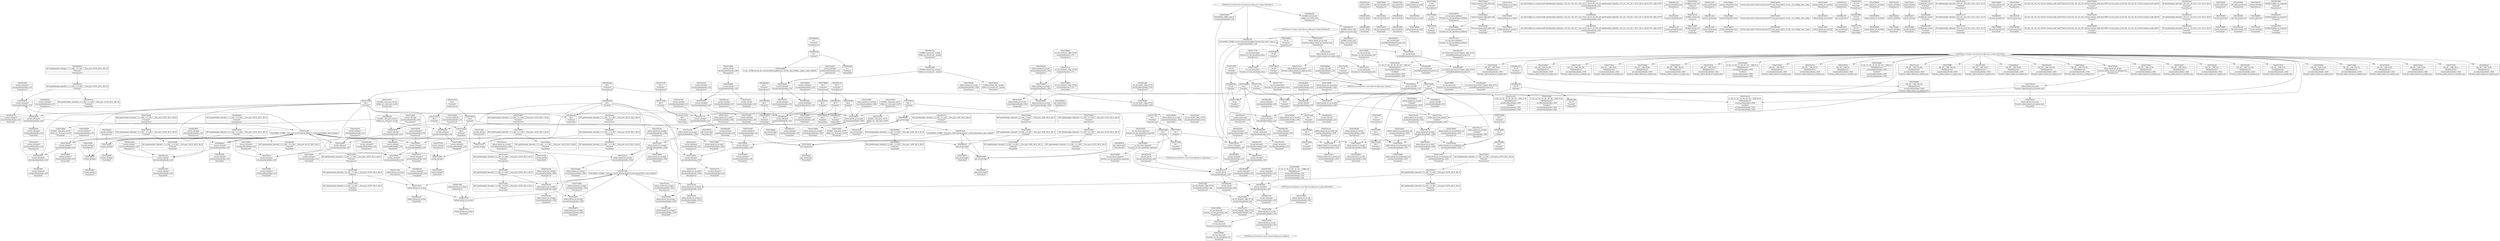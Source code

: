 digraph {
	CE0x581fcc0 [shape=record,shape=Mrecord,label="{CE0x581fcc0|i64*_getelementptr_inbounds_(_11_x_i64_,_11_x_i64_*___llvm_gcov_ctr125,_i64_0,_i64_10)|*Constant*}"]
	CE0x58220d0 [shape=record,shape=Mrecord,label="{CE0x58220d0|current_sid:cred|security/selinux/hooks.c,218|*SummSink*}"]
	CE0x57e20e0 [shape=record,shape=Mrecord,label="{CE0x57e20e0|i64*_getelementptr_inbounds_(_11_x_i64_,_11_x_i64_*___llvm_gcov_ctr125,_i64_0,_i64_6)|*Constant*|*SummSource*}"]
	CE0x5812ce0 [shape=record,shape=Mrecord,label="{CE0x5812ce0|GLOBAL:current_sid.__warned|Global_var:current_sid.__warned|*SummSource*}"]
	CE0x5810250 [shape=record,shape=Mrecord,label="{CE0x5810250|current_sid:bb}"]
	CE0x580de80 [shape=record,shape=Mrecord,label="{CE0x580de80|current_sid:tmp5|security/selinux/hooks.c,218|*SummSink*}"]
	CE0x58296f0 [shape=record,shape=Mrecord,label="{CE0x58296f0|get_current:tmp3|*SummSink*}"]
	CE0x57bf020 [shape=record,shape=Mrecord,label="{CE0x57bf020|_call_void_mcount()_#3|*SummSource*}"]
	CE0x57e7e00 [shape=record,shape=Mrecord,label="{CE0x57e7e00|current_sid:tmp1|*SummSource*}"]
	CE0x57ef8a0 [shape=record,shape=Mrecord,label="{CE0x57ef8a0|i64*_getelementptr_inbounds_(_11_x_i64_,_11_x_i64_*___llvm_gcov_ctr125,_i64_0,_i64_8)|*Constant*|*SummSource*}"]
	CE0x581f970 [shape=record,shape=Mrecord,label="{CE0x581f970|current_sid:tmp19|security/selinux/hooks.c,218}"]
	CE0x57e7c90 [shape=record,shape=Mrecord,label="{CE0x57e7c90|current_sid:tmp|*SummSink*}"]
	CE0x57e5290 [shape=record,shape=Mrecord,label="{CE0x57e5290|current_sid:tmp1|*SummSink*}"]
	CE0x57ea890 [shape=record,shape=Mrecord,label="{CE0x57ea890|0:_i8,_:_GCMR_current_sid.__warned_internal_global_i8_0,_section_.data.unlikely_,_align_1:_elem_0:default:}"]
	CE0x57e3d80 [shape=record,shape=Mrecord,label="{CE0x57e3d80|i32_0|*Constant*}"]
	CE0x57dca80 [shape=record,shape=Mrecord,label="{CE0x57dca80|128:_i8*,_:_CRE_120,128_|*MultipleSource*|security/selinux/hooks.c,3520|Function::selinux_kernel_act_as&Arg::new::}"]
	CE0x57ca1f0 [shape=record,shape=Mrecord,label="{CE0x57ca1f0|selinux_kernel_act_as:tmp6|security/selinux/hooks.c,3528}"]
	CE0x5815d80 [shape=record,shape=Mrecord,label="{CE0x5815d80|i32_1|*Constant*}"]
	CE0x57bd070 [shape=record,shape=Mrecord,label="{CE0x57bd070|selinux_kernel_act_as:tmp9|security/selinux/hooks.c,3529|*SummSink*}"]
	CE0x57dcd30 [shape=record,shape=Mrecord,label="{CE0x57dcd30|selinux_kernel_act_as:call1|security/selinux/hooks.c,3524|*SummSource*}"]
	CE0x5829ef0 [shape=record,shape=Mrecord,label="{CE0x5829ef0|get_current:tmp4|./arch/x86/include/asm/current.h,14|*SummSink*}"]
	CE0x57c8010 [shape=record,shape=Mrecord,label="{CE0x57c8010|selinux_kernel_act_as:security|security/selinux/hooks.c,3520}"]
	CE0x5816910 [shape=record,shape=Mrecord,label="{CE0x5816910|get_current:bb}"]
	CE0x57d4a60 [shape=record,shape=Mrecord,label="{CE0x57d4a60|i64*_getelementptr_inbounds_(_11_x_i64_,_11_x_i64_*___llvm_gcov_ctr125,_i64_0,_i64_9)|*Constant*|*SummSink*}"]
	CE0x581fdf0 [shape=record,shape=Mrecord,label="{CE0x581fdf0|current_sid:tmp19|security/selinux/hooks.c,218|*SummSource*}"]
	CE0x57b9560 [shape=record,shape=Mrecord,label="{CE0x57b9560|selinux_kernel_act_as:bb}"]
	CE0x57e4a60 [shape=record,shape=Mrecord,label="{CE0x57e4a60|i1_true|*Constant*}"]
	CE0x5816a10 [shape=record,shape=Mrecord,label="{CE0x5816a10|COLLAPSED:_GCMRE___llvm_gcov_ctr98_internal_global_2_x_i64_zeroinitializer:_elem_0:default:}"]
	CE0x57d9ea0 [shape=record,shape=Mrecord,label="{CE0x57d9ea0|128:_i8*,_:_CRE_144,152_|*MultipleSource*|security/selinux/hooks.c,3520|Function::selinux_kernel_act_as&Arg::new::}"]
	CE0x57c5390 [shape=record,shape=Mrecord,label="{CE0x57c5390|128:_i8*,_:_CRE_32,36_|*MultipleSource*|security/selinux/hooks.c,3520|Function::selinux_kernel_act_as&Arg::new::}"]
	CE0x57da110 [shape=record,shape=Mrecord,label="{CE0x57da110|selinux_kernel_act_as:tmp2|*LoadInst*|security/selinux/hooks.c,3520|*SummSink*}"]
	CE0x57ef170 [shape=record,shape=Mrecord,label="{CE0x57ef170|current_sid:tmp14|security/selinux/hooks.c,218|*SummSink*}"]
	CE0x57e97d0 [shape=record,shape=Mrecord,label="{CE0x57e97d0|current_sid:tobool|security/selinux/hooks.c,218}"]
	CE0x57e0ed0 [shape=record,shape=Mrecord,label="{CE0x57e0ed0|%struct.common_audit_data*_null|*Constant*|*SummSink*}"]
	CE0x57c9e80 [shape=record,shape=Mrecord,label="{CE0x57c9e80|GLOBAL:__llvm_gcov_ctr276|Global_var:__llvm_gcov_ctr276|*SummSink*}"]
	CE0x57dc450 [shape=record,shape=Mrecord,label="{CE0x57dc450|avc_has_perm:requested|Function::avc_has_perm&Arg::requested::|*SummSource*}"]
	CE0x57db650 [shape=record,shape=Mrecord,label="{CE0x57db650|selinux_kernel_act_as:cmp|security/selinux/hooks.c,3528}"]
	CE0x5812a80 [shape=record,shape=Mrecord,label="{CE0x5812a80|GLOBAL:current_sid.__warned|Global_var:current_sid.__warned}"]
	CE0x57e31a0 [shape=record,shape=Mrecord,label="{CE0x57e31a0|selinux_kernel_act_as:secid|Function::selinux_kernel_act_as&Arg::secid::|*SummSink*}"]
	CE0x581f540 [shape=record,shape=Mrecord,label="{CE0x581f540|current_sid:tmp18|security/selinux/hooks.c,218}"]
	CE0x57c3c10 [shape=record,shape=Mrecord,label="{CE0x57c3c10|current_sid:tmp}"]
	CE0x57ec9c0 [shape=record,shape=Mrecord,label="{CE0x57ec9c0|selinux_kernel_act_as:create_sid|security/selinux/hooks.c,3530|*SummSink*}"]
	CE0x5817040 [shape=record,shape=Mrecord,label="{CE0x5817040|current_sid:tmp24|security/selinux/hooks.c,220|*SummSource*}"]
	CE0x5817460 [shape=record,shape=Mrecord,label="{CE0x5817460|get_current:bb|*SummSink*}"]
	CE0x57e2c00 [shape=record,shape=Mrecord,label="{CE0x57e2c00|GLOBAL:__llvm_gcov_ctr276|Global_var:__llvm_gcov_ctr276}"]
	CE0x58201c0 [shape=record,shape=Mrecord,label="{CE0x58201c0|current_sid:tmp19|security/selinux/hooks.c,218|*SummSink*}"]
	CE0x58203b0 [shape=record,shape=Mrecord,label="{CE0x58203b0|current_sid:tmp20|security/selinux/hooks.c,218|*SummSource*}"]
	CE0x5823790 [shape=record,shape=Mrecord,label="{CE0x5823790|current_sid:tmp21|security/selinux/hooks.c,218|*SummSink*}"]
	CE0x57e86a0 [shape=record,shape=Mrecord,label="{CE0x57e86a0|GLOBAL:__llvm_gcov_ctr125|Global_var:__llvm_gcov_ctr125|*SummSink*}"]
	CE0x57bf160 [shape=record,shape=Mrecord,label="{CE0x57bf160|get_current:tmp4|./arch/x86/include/asm/current.h,14}"]
	CE0x57c4430 [shape=record,shape=Mrecord,label="{CE0x57c4430|128:_i8*,_:_CRE_40,44_|*MultipleSource*|security/selinux/hooks.c,3520|Function::selinux_kernel_act_as&Arg::new::}"]
	CE0x57c6660 [shape=record,shape=Mrecord,label="{CE0x57c6660|i32_0|*Constant*|*SummSink*}"]
	CE0x57bb9a0 [shape=record,shape=Mrecord,label="{CE0x57bb9a0|i64*_getelementptr_inbounds_(_5_x_i64_,_5_x_i64_*___llvm_gcov_ctr276,_i64_0,_i64_4)|*Constant*|*SummSink*}"]
	CE0x57ec400 [shape=record,shape=Mrecord,label="{CE0x57ec400|4:_i32,_12:_i32,_16:_i32,_20:_i32,_:_CME_16,20_|*MultipleSource*|security/selinux/hooks.c,3529|*LoadInst*|security/selinux/hooks.c,3520|security/selinux/hooks.c,3520}"]
	CE0x57c9b30 [shape=record,shape=Mrecord,label="{CE0x57c9b30|selinux_kernel_act_as:entry}"]
	CE0x57b6810 [shape=record,shape=Mrecord,label="{CE0x57b6810|i64*_getelementptr_inbounds_(_2_x_i64_,_2_x_i64_*___llvm_gcov_ctr98,_i64_0,_i64_0)|*Constant*|*SummSink*}"]
	CE0x580c2a0 [shape=record,shape=Mrecord,label="{CE0x580c2a0|current_sid:tmp9|security/selinux/hooks.c,218}"]
	CE0x57ee240 [shape=record,shape=Mrecord,label="{CE0x57ee240|selinux_kernel_act_as:tmp8|security/selinux/hooks.c,3529|*SummSink*}"]
	CE0x57dfd10 [shape=record,shape=Mrecord,label="{CE0x57dfd10|i32_1|*Constant*}"]
	CE0x57edf90 [shape=record,shape=Mrecord,label="{CE0x57edf90|i32_5|*Constant*|*SummSink*}"]
	CE0x57daad0 [shape=record,shape=Mrecord,label="{CE0x57daad0|128:_i8*,_:_CRE_4,8_|*MultipleSource*|security/selinux/hooks.c,3520|Function::selinux_kernel_act_as&Arg::new::}"]
	"CONST[source:0(mediator),value:0(static)][purpose:{operation}]"
	CE0x5813ac0 [shape=record,shape=Mrecord,label="{CE0x5813ac0|_call_void_lockdep_rcu_suspicious(i8*_getelementptr_inbounds_(_25_x_i8_,_25_x_i8_*_.str3,_i32_0,_i32_0),_i32_218,_i8*_getelementptr_inbounds_(_45_x_i8_,_45_x_i8_*_.str12,_i32_0,_i32_0))_#10,_!dbg_!27727|security/selinux/hooks.c,218|*SummSource*}"]
	CE0x57e3c70 [shape=record,shape=Mrecord,label="{CE0x57e3c70|current_sid:call|security/selinux/hooks.c,218|*SummSink*}"]
	CE0x57dc8f0 [shape=record,shape=Mrecord,label="{CE0x57dc8f0|128:_i8*,_:_CRE_112,120_|*MultipleSource*|security/selinux/hooks.c,3520|Function::selinux_kernel_act_as&Arg::new::}"]
	CE0x6e777d0 [shape=record,shape=Mrecord,label="{CE0x6e777d0|selinux_kernel_act_as:tmp1}"]
	CE0x57ecb90 [shape=record,shape=Mrecord,label="{CE0x57ecb90|selinux_kernel_act_as:create_sid|security/selinux/hooks.c,3530}"]
	CE0x5815a70 [shape=record,shape=Mrecord,label="{CE0x5815a70|current_sid:tmp23|security/selinux/hooks.c,218|*SummSource*}"]
	CE0x57ed280 [shape=record,shape=Mrecord,label="{CE0x57ed280|selinux_kernel_act_as:keycreate_sid|security/selinux/hooks.c,3531|*SummSink*}"]
	CE0x57dce60 [shape=record,shape=Mrecord,label="{CE0x57dce60|selinux_kernel_act_as:call1|security/selinux/hooks.c,3524|*SummSink*}"]
	CE0x57f00e0 [shape=record,shape=Mrecord,label="{CE0x57f00e0|current_sid:tmp15|security/selinux/hooks.c,218}"]
	CE0x57e6300 [shape=record,shape=Mrecord,label="{CE0x57e6300|current_sid:land.lhs.true}"]
	CE0x57c3810 [shape=record,shape=Mrecord,label="{CE0x57c3810|128:_i8*,_:_CRE_8,16_|*MultipleSource*|security/selinux/hooks.c,3520|Function::selinux_kernel_act_as&Arg::new::}"]
	CE0x57c77f0 [shape=record,shape=Mrecord,label="{CE0x57c77f0|avc_has_perm:tclass|Function::avc_has_perm&Arg::tclass::|*SummSink*}"]
	CE0x57e7d20 [shape=record,shape=Mrecord,label="{CE0x57e7d20|i64_1|*Constant*}"]
	CE0x58200a0 [shape=record,shape=Mrecord,label="{CE0x58200a0|i64*_getelementptr_inbounds_(_11_x_i64_,_11_x_i64_*___llvm_gcov_ctr125,_i64_0,_i64_10)|*Constant*|*SummSource*}"]
	CE0x57dec90 [shape=record,shape=Mrecord,label="{CE0x57dec90|4:_i32,_12:_i32,_16:_i32,_20:_i32,_:_CME_4,8_|*MultipleSource*|security/selinux/hooks.c,3529|*LoadInst*|security/selinux/hooks.c,3520|security/selinux/hooks.c,3520}"]
	CE0x57e8570 [shape=record,shape=Mrecord,label="{CE0x57e8570|GLOBAL:__llvm_gcov_ctr125|Global_var:__llvm_gcov_ctr125|*SummSource*}"]
	CE0x57cb5b0 [shape=record,shape=Mrecord,label="{CE0x57cb5b0|selinux_kernel_act_as:call|security/selinux/hooks.c,3521}"]
	CE0x5820bb0 [shape=record,shape=Mrecord,label="{CE0x5820bb0|current_sid:call4|security/selinux/hooks.c,218|*SummSource*}"]
	CE0x57d9b80 [shape=record,shape=Mrecord,label="{CE0x57d9b80|128:_i8*,_:_CRE_128,136_|*MultipleSource*|security/selinux/hooks.c,3520|Function::selinux_kernel_act_as&Arg::new::}"]
	CE0x57e37a0 [shape=record,shape=Mrecord,label="{CE0x57e37a0|GLOBAL:current_sid|*Constant*}"]
	CE0x57bf2a0 [shape=record,shape=Mrecord,label="{CE0x57bf2a0|current_sid:tmp3}"]
	CE0x58103e0 [shape=record,shape=Mrecord,label="{CE0x58103e0|current_sid:bb|*SummSource*}"]
	CE0x57f01c0 [shape=record,shape=Mrecord,label="{CE0x57f01c0|current_sid:tmp15|security/selinux/hooks.c,218|*SummSink*}"]
	CE0x58113b0 [shape=record,shape=Mrecord,label="{CE0x58113b0|current_sid:do.body}"]
	CE0x57e0460 [shape=record,shape=Mrecord,label="{CE0x57e0460|i32_0|*Constant*}"]
	CE0x580c6e0 [shape=record,shape=Mrecord,label="{CE0x580c6e0|GLOBAL:current_task|Global_var:current_task|*SummSink*}"]
	CE0x57b6510 [shape=record,shape=Mrecord,label="{CE0x57b6510|get_current:tmp2|*SummSink*}"]
	CE0x57bfab0 [shape=record,shape=Mrecord,label="{CE0x57bfab0|current_sid:tmp11|security/selinux/hooks.c,218|*SummSink*}"]
	CE0x5820150 [shape=record,shape=Mrecord,label="{CE0x5820150|i64*_getelementptr_inbounds_(_11_x_i64_,_11_x_i64_*___llvm_gcov_ctr125,_i64_0,_i64_10)|*Constant*|*SummSink*}"]
	CE0x57d9a40 [shape=record,shape=Mrecord,label="{CE0x57d9a40|selinux_kernel_act_as:new|Function::selinux_kernel_act_as&Arg::new::}"]
	CE0x57d8970 [shape=record,shape=Mrecord,label="{CE0x57d8970|avc_has_perm:auditdata|Function::avc_has_perm&Arg::auditdata::|*SummSource*}"]
	CE0x57bf480 [shape=record,shape=Mrecord,label="{CE0x57bf480|current_sid:tmp3|*SummSource*}"]
	CE0x57e9f80 [shape=record,shape=Mrecord,label="{CE0x57e9f80|current_sid:tmp10|security/selinux/hooks.c,218|*SummSink*}"]
	CE0x5821d00 [shape=record,shape=Mrecord,label="{CE0x5821d00|i32_78|*Constant*|*SummSink*}"]
	CE0x580c200 [shape=record,shape=Mrecord,label="{CE0x580c200|i64_5|*Constant*|*SummSink*}"]
	CE0x581f6c0 [shape=record,shape=Mrecord,label="{CE0x581f6c0|current_sid:tmp18|security/selinux/hooks.c,218|*SummSource*}"]
	CE0x580eee0 [shape=record,shape=Mrecord,label="{CE0x580eee0|i64*_getelementptr_inbounds_(_11_x_i64_,_11_x_i64_*___llvm_gcov_ctr125,_i64_0,_i64_0)|*Constant*|*SummSource*}"]
	CE0x57b6a70 [shape=record,shape=Mrecord,label="{CE0x57b6a70|current_sid:land.lhs.true2|*SummSink*}"]
	CE0x58155e0 [shape=record,shape=Mrecord,label="{CE0x58155e0|current_sid:tmp22|security/selinux/hooks.c,218|*SummSource*}"]
	CE0x57f1e00 [shape=record,shape=Mrecord,label="{CE0x57f1e00|_ret_i32_%call1,_!dbg_!27735|security/selinux/hooks.c,3534|*SummSource*}"]
	CE0x5810c80 [shape=record,shape=Mrecord,label="{CE0x5810c80|current_sid:tmp6|security/selinux/hooks.c,218|*SummSink*}"]
	CE0x57e3070 [shape=record,shape=Mrecord,label="{CE0x57e3070|selinux_kernel_act_as:secid|Function::selinux_kernel_act_as&Arg::secid::|*SummSource*}"]
	CE0x57d48d0 [shape=record,shape=Mrecord,label="{CE0x57d48d0|i64*_getelementptr_inbounds_(_11_x_i64_,_11_x_i64_*___llvm_gcov_ctr125,_i64_0,_i64_9)|*Constant*|*SummSource*}"]
	CE0x57b6db0 [shape=record,shape=Mrecord,label="{CE0x57b6db0|128:_i8*,_:_CRE_24,28_|*MultipleSource*|security/selinux/hooks.c,3520|Function::selinux_kernel_act_as&Arg::new::}"]
	CE0x57f1f10 [shape=record,shape=Mrecord,label="{CE0x57f1f10|_ret_i32_%call1,_!dbg_!27735|security/selinux/hooks.c,3534|*SummSink*}"]
	CE0x5811a40 [shape=record,shape=Mrecord,label="{CE0x5811a40|current_sid:tmp7|security/selinux/hooks.c,218}"]
	CE0x57bc660 [shape=record,shape=Mrecord,label="{CE0x57bc660|COLLAPSED:_CMRE:_elem_0::|security/selinux/hooks.c,218}"]
	CE0x57ed5c0 [shape=record,shape=Mrecord,label="{CE0x57ed5c0|selinux_kernel_act_as:keycreate_sid|security/selinux/hooks.c,3531}"]
	CE0x57cbe60 [shape=record,shape=Mrecord,label="{CE0x57cbe60|_ret_i32_%tmp24,_!dbg_!27742|security/selinux/hooks.c,220}"]
	CE0x582d0e0 [shape=record,shape=Mrecord,label="{CE0x582d0e0|i64*_getelementptr_inbounds_(_2_x_i64_,_2_x_i64_*___llvm_gcov_ctr98,_i64_0,_i64_0)|*Constant*}"]
	CE0x582cf90 [shape=record,shape=Mrecord,label="{CE0x582cf90|get_current:tmp1}"]
	CE0x57c7290 [shape=record,shape=Mrecord,label="{CE0x57c7290|COLLAPSED:_GCMRE___llvm_gcov_ctr276_internal_global_5_x_i64_zeroinitializer:_elem_0:default:}"]
	CE0x57bc7b0 [shape=record,shape=Mrecord,label="{CE0x57bc7b0|current_sid:security|security/selinux/hooks.c,218|*SummSink*}"]
	CE0x57e8160 [shape=record,shape=Mrecord,label="{CE0x57e8160|%struct.task_struct*_(%struct.task_struct**)*_asm_movq_%gs:$_1:P_,$0_,_r,im,_dirflag_,_fpsr_,_flags_}"]
	CE0x580c650 [shape=record,shape=Mrecord,label="{CE0x580c650|GLOBAL:current_task|Global_var:current_task|*SummSource*}"]
	CE0x57d8300 [shape=record,shape=Mrecord,label="{CE0x57d8300|selinux_kernel_act_as:security|security/selinux/hooks.c,3520|*SummSink*}"]
	CE0x5813b30 [shape=record,shape=Mrecord,label="{CE0x5813b30|_call_void_lockdep_rcu_suspicious(i8*_getelementptr_inbounds_(_25_x_i8_,_25_x_i8_*_.str3,_i32_0,_i32_0),_i32_218,_i8*_getelementptr_inbounds_(_45_x_i8_,_45_x_i8_*_.str12,_i32_0,_i32_0))_#10,_!dbg_!27727|security/selinux/hooks.c,218|*SummSink*}"]
	CE0x57b5d80 [shape=record,shape=Mrecord,label="{CE0x57b5d80|get_current:tmp3}"]
	CE0x57b5260 [shape=record,shape=Mrecord,label="{CE0x57b5260|current_sid:call|security/selinux/hooks.c,218}"]
	CE0x57b59a0 [shape=record,shape=Mrecord,label="{CE0x57b59a0|current_sid:tobool1|security/selinux/hooks.c,218|*SummSource*}"]
	CE0x57e11a0 [shape=record,shape=Mrecord,label="{CE0x57e11a0|_ret_i32_%retval.0,_!dbg_!27728|security/selinux/avc.c,775}"]
	CE0x57dd320 [shape=record,shape=Mrecord,label="{CE0x57dd320|selinux_kernel_act_as:if.end}"]
	CE0x6b9ced0 [shape=record,shape=Mrecord,label="{CE0x6b9ced0|i64_1|*Constant*|*SummSource*}"]
	CE0x5821410 [shape=record,shape=Mrecord,label="{CE0x5821410|get_current:entry}"]
	CE0x57c96c0 [shape=record,shape=Mrecord,label="{CE0x57c96c0|selinux_kernel_act_as:if.end|*SummSink*}"]
	CE0x57d8170 [shape=record,shape=Mrecord,label="{CE0x57d8170|selinux_kernel_act_as:tmp3|security/selinux/hooks.c,3520}"]
	CE0x57df870 [shape=record,shape=Mrecord,label="{CE0x57df870|i16_48|*Constant*}"]
	CE0x57ca360 [shape=record,shape=Mrecord,label="{CE0x57ca360|selinux_kernel_act_as:tmp5|security/selinux/hooks.c,3528}"]
	CE0x5814880 [shape=record,shape=Mrecord,label="{CE0x5814880|i32_218|*Constant*}"]
	CE0x57bd6b0 [shape=record,shape=Mrecord,label="{CE0x57bd6b0|i32_3|*Constant*}"]
	CE0x57d8630 [shape=record,shape=Mrecord,label="{CE0x57d8630|selinux_kernel_act_as:if.then|*SummSource*}"]
	CE0x58214c0 [shape=record,shape=Mrecord,label="{CE0x58214c0|get_current:entry|*SummSource*}"]
	CE0x57efaa0 [shape=record,shape=Mrecord,label="{CE0x57efaa0|get_current:tmp|*SummSink*}"]
	CE0x57e3bd0 [shape=record,shape=Mrecord,label="{CE0x57e3bd0|current_sid:call|security/selinux/hooks.c,218|*SummSource*}"]
	CE0x57e38a0 [shape=record,shape=Mrecord,label="{CE0x57e38a0|GLOBAL:current_sid|*Constant*|*SummSource*}"]
	CE0x58215e0 [shape=record,shape=Mrecord,label="{CE0x58215e0|get_current:entry|*SummSink*}"]
	CE0x57b69a0 [shape=record,shape=Mrecord,label="{CE0x57b69a0|current_sid:land.lhs.true2|*SummSource*}"]
	CE0x580c000 [shape=record,shape=Mrecord,label="{CE0x580c000|current_sid:tmp10|security/selinux/hooks.c,218}"]
	CE0x57c6af0 [shape=record,shape=Mrecord,label="{CE0x57c6af0|128:_i8*,_:_CRE_104,112_|*MultipleSource*|security/selinux/hooks.c,3520|Function::selinux_kernel_act_as&Arg::new::}"]
	CE0x57f1350 [shape=record,shape=Mrecord,label="{CE0x57f1350|selinux_kernel_act_as:tmp10|security/selinux/hooks.c,3534|*SummSource*}"]
	CE0x5820d30 [shape=record,shape=Mrecord,label="{CE0x5820d30|current_sid:call4|security/selinux/hooks.c,218|*SummSink*}"]
	"CONST[source:0(mediator),value:2(dynamic)][purpose:{subject}]"
	CE0x580ed90 [shape=record,shape=Mrecord,label="{CE0x580ed90|i64*_getelementptr_inbounds_(_11_x_i64_,_11_x_i64_*___llvm_gcov_ctr125,_i64_0,_i64_0)|*Constant*}"]
	CE0x57e87e0 [shape=record,shape=Mrecord,label="{CE0x57e87e0|current_sid:tmp5|security/selinux/hooks.c,218}"]
	CE0x57d8d90 [shape=record,shape=Mrecord,label="{CE0x57d8d90|selinux_kernel_act_as:cmp|security/selinux/hooks.c,3528|*SummSource*}"]
	CE0x580c130 [shape=record,shape=Mrecord,label="{CE0x580c130|i64_5|*Constant*|*SummSource*}"]
	CE0x57d4f00 [shape=record,shape=Mrecord,label="{CE0x57d4f00|current_sid:tmp17|security/selinux/hooks.c,218|*SummSink*}"]
	CE0x57c9a20 [shape=record,shape=Mrecord,label="{CE0x57c9a20|get_current:tmp1|*SummSink*}"]
	CE0x57db9f0 [shape=record,shape=Mrecord,label="{CE0x57db9f0|i64_2|*Constant*|*SummSource*}"]
	CE0x5829e50 [shape=record,shape=Mrecord,label="{CE0x5829e50|get_current:tmp4|./arch/x86/include/asm/current.h,14|*SummSource*}"]
	CE0x5827e70 [shape=record,shape=Mrecord,label="{CE0x5827e70|i64*_getelementptr_inbounds_(_2_x_i64_,_2_x_i64_*___llvm_gcov_ctr98,_i64_0,_i64_0)|*Constant*|*SummSource*}"]
	CE0x57df680 [shape=record,shape=Mrecord,label="{CE0x57df680|avc_has_perm:tsid|Function::avc_has_perm&Arg::tsid::|*SummSource*}"]
	CE0x57bd380 [shape=record,shape=Mrecord,label="{CE0x57bd380|selinux_kernel_act_as:sid2|security/selinux/hooks.c,3529}"]
	CE0x57d53a0 [shape=record,shape=Mrecord,label="{CE0x57d53a0|selinux_kernel_act_as:sockcreate_sid|security/selinux/hooks.c,3532}"]
	CE0x57b6c00 [shape=record,shape=Mrecord,label="{CE0x57b6c00|128:_i8*,_:_CRE_20,24_|*MultipleSource*|security/selinux/hooks.c,3520|Function::selinux_kernel_act_as&Arg::new::}"]
	CE0x57f1a80 [shape=record,shape=Mrecord,label="{CE0x57f1a80|selinux_kernel_act_as:tmp11|security/selinux/hooks.c,3534|*SummSink*}"]
	CE0x57f2080 [shape=record,shape=Mrecord,label="{CE0x57f2080|current_sid:if.then|*SummSink*}"]
	CE0x57e4460 [shape=record,shape=Mrecord,label="{CE0x57e4460|current_sid:tmp13|security/selinux/hooks.c,218|*SummSource*}"]
	CE0x57cbb70 [shape=record,shape=Mrecord,label="{CE0x57cbb70|current_sid:entry}"]
	CE0x58236a0 [shape=record,shape=Mrecord,label="{CE0x58236a0|i32_22|*Constant*}"]
	CE0x57ef830 [shape=record,shape=Mrecord,label="{CE0x57ef830|i64*_getelementptr_inbounds_(_11_x_i64_,_11_x_i64_*___llvm_gcov_ctr125,_i64_0,_i64_8)|*Constant*}"]
	CE0x57da4a0 [shape=record,shape=Mrecord,label="{CE0x57da4a0|128:_i8*,_:_CRE_52,56_|*MultipleSource*|security/selinux/hooks.c,3520|Function::selinux_kernel_act_as&Arg::new::}"]
	CE0x57dfba0 [shape=record,shape=Mrecord,label="{CE0x57dfba0|i16_48|*Constant*|*SummSink*}"]
	CE0x5811220 [shape=record,shape=Mrecord,label="{CE0x5811220|current_sid:land.lhs.true|*SummSource*}"]
	CE0x57df9e0 [shape=record,shape=Mrecord,label="{CE0x57df9e0|i16_48|*Constant*|*SummSource*}"]
	CE0x57c5250 [shape=record,shape=Mrecord,label="{CE0x57c5250|128:_i8*,_:_CRE_28,32_|*MultipleSource*|security/selinux/hooks.c,3520|Function::selinux_kernel_act_as&Arg::new::}"]
	"CONST[source:1(input),value:2(dynamic)][purpose:{subject}][SrcIdx:2]"
	CE0x57ec6e0 [shape=record,shape=Mrecord,label="{CE0x57ec6e0|i32_3|*Constant*|*SummSource*}"]
	CE0x5821280 [shape=record,shape=Mrecord,label="{CE0x5821280|GLOBAL:get_current|*Constant*|*SummSink*}"]
	CE0x580c980 [shape=record,shape=Mrecord,label="{CE0x580c980|current_sid:tmp16|security/selinux/hooks.c,218|*SummSource*}"]
	CE0x6b9cf40 [shape=record,shape=Mrecord,label="{CE0x6b9cf40|i64_1|*Constant*|*SummSink*}"]
	CE0x5811590 [shape=record,shape=Mrecord,label="{CE0x5811590|current_sid:do.body|*SummSink*}"]
	CE0x58223e0 [shape=record,shape=Mrecord,label="{CE0x58223e0|current_sid:tmp21|security/selinux/hooks.c,218}"]
	CE0x57eddf0 [shape=record,shape=Mrecord,label="{CE0x57eddf0|i32_5|*Constant*}"]
	CE0x57cc370 [shape=record,shape=Mrecord,label="{CE0x57cc370|i8*_getelementptr_inbounds_(_45_x_i8_,_45_x_i8_*_.str12,_i32_0,_i32_0)|*Constant*}"]
	CE0x6b9cfb0 [shape=record,shape=Mrecord,label="{CE0x6b9cfb0|_call_void_mcount()_#3}"]
	CE0x57d6390 [shape=record,shape=Mrecord,label="{CE0x57d6390|avc_has_perm:entry|*SummSink*}"]
	CE0x57d8860 [shape=record,shape=Mrecord,label="{CE0x57d8860|avc_has_perm:auditdata|Function::avc_has_perm&Arg::auditdata::}"]
	CE0x581f840 [shape=record,shape=Mrecord,label="{CE0x581f840|current_sid:tmp18|security/selinux/hooks.c,218|*SummSink*}"]
	CE0x5820550 [shape=record,shape=Mrecord,label="{CE0x5820550|current_sid:tmp20|security/selinux/hooks.c,218|*SummSink*}"]
	CE0x57c0060 [shape=record,shape=Mrecord,label="{CE0x57c0060|i64*_getelementptr_inbounds_(_11_x_i64_,_11_x_i64_*___llvm_gcov_ctr125,_i64_0,_i64_6)|*Constant*}"]
	CE0x57e5020 [shape=record,shape=Mrecord,label="{CE0x57e5020|i64*_getelementptr_inbounds_(_11_x_i64_,_11_x_i64_*___llvm_gcov_ctr125,_i64_0,_i64_1)|*Constant*}"]
	"CONST[source:0(mediator),value:2(dynamic)][purpose:{subject}][SrcIdx:3]"
	CE0x57cbd10 [shape=record,shape=Mrecord,label="{CE0x57cbd10|current_sid:entry|*SummSource*}"]
	CE0x58295c0 [shape=record,shape=Mrecord,label="{CE0x58295c0|get_current:tmp3|*SummSource*}"]
	CE0x5814a50 [shape=record,shape=Mrecord,label="{CE0x5814a50|i32_218|*Constant*|*SummSource*}"]
	CE0x57e39e0 [shape=record,shape=Mrecord,label="{CE0x57e39e0|GLOBAL:current_sid|*Constant*|*SummSink*}"]
	CE0x57cc070 [shape=record,shape=Mrecord,label="{CE0x57cc070|_ret_i32_%tmp24,_!dbg_!27742|security/selinux/hooks.c,220|*SummSink*}"]
	CE0x57ee160 [shape=record,shape=Mrecord,label="{CE0x57ee160|selinux_kernel_act_as:tmp8|security/selinux/hooks.c,3529}"]
	CE0x57ea270 [shape=record,shape=Mrecord,label="{CE0x57ea270|current_sid:tmp11|security/selinux/hooks.c,218|*SummSource*}"]
	CE0x5816f50 [shape=record,shape=Mrecord,label="{CE0x5816f50|current_sid:tmp24|security/selinux/hooks.c,220}"]
	CE0x57e7610 [shape=record,shape=Mrecord,label="{CE0x57e7610|i64_0|*Constant*}"]
	CE0x58114c0 [shape=record,shape=Mrecord,label="{CE0x58114c0|current_sid:do.body|*SummSource*}"]
	CE0x57cb2e0 [shape=record,shape=Mrecord,label="{CE0x57cb2e0|i32_(i32,_i32,_i16,_i32,_%struct.common_audit_data*)*_bitcast_(i32_(i32,_i32,_i16,_i32,_%struct.common_audit_data.495*)*_avc_has_perm_to_i32_(i32,_i32,_i16,_i32,_%struct.common_audit_data*)*)|*Constant*}"]
	CE0x57dbf50 [shape=record,shape=Mrecord,label="{CE0x57dbf50|avc_has_perm:requested|Function::avc_has_perm&Arg::requested::}"]
	CE0x57c8500 [shape=record,shape=Mrecord,label="{CE0x57c8500|avc_has_perm:entry|*SummSource*}"]
	CE0x64db2e0 [shape=record,shape=Mrecord,label="{CE0x64db2e0|128:_i8*,_:_CRE_72,80_|*MultipleSource*|security/selinux/hooks.c,3520|Function::selinux_kernel_act_as&Arg::new::}"]
	CE0x57daa00 [shape=record,shape=Mrecord,label="{CE0x57daa00|%struct.common_audit_data*_null|*Constant*|*SummSource*}"]
	CE0x57c7750 [shape=record,shape=Mrecord,label="{CE0x57c7750|avc_has_perm:tclass|Function::avc_has_perm&Arg::tclass::|*SummSource*}"]
	CE0x57da630 [shape=record,shape=Mrecord,label="{CE0x57da630|128:_i8*,_:_CRE_56,64_|*MultipleSource*|security/selinux/hooks.c,3520|Function::selinux_kernel_act_as&Arg::new::}"]
	CE0x580cc80 [shape=record,shape=Mrecord,label="{CE0x580cc80|i8_1|*Constant*}"]
	CE0x5811d30 [shape=record,shape=Mrecord,label="{CE0x5811d30|current_sid:tmp7|security/selinux/hooks.c,218|*SummSink*}"]
	CE0x57c8f80 [shape=record,shape=Mrecord,label="{CE0x57c8f80|i64*_getelementptr_inbounds_(_5_x_i64_,_5_x_i64_*___llvm_gcov_ctr276,_i64_0,_i64_0)|*Constant*}"]
	CE0x57f12e0 [shape=record,shape=Mrecord,label="{CE0x57f12e0|selinux_kernel_act_as:tmp10|security/selinux/hooks.c,3534}"]
	CE0x57c69d0 [shape=record,shape=Mrecord,label="{CE0x57c69d0|128:_i8*,_:_CRE_96,104_|*MultipleSource*|security/selinux/hooks.c,3520|Function::selinux_kernel_act_as&Arg::new::}"]
	CE0x57daca0 [shape=record,shape=Mrecord,label="{CE0x57daca0|selinux_kernel_act_as:tmp7|security/selinux/hooks.c,3528|*SummSource*}"]
	CE0x58141e0 [shape=record,shape=Mrecord,label="{CE0x58141e0|i8*_getelementptr_inbounds_(_25_x_i8_,_25_x_i8_*_.str3,_i32_0,_i32_0)|*Constant*}"]
	CE0x57ca840 [shape=record,shape=Mrecord,label="{CE0x57ca840|i64*_getelementptr_inbounds_(_5_x_i64_,_5_x_i64_*___llvm_gcov_ctr276,_i64_0,_i64_3)|*Constant*|*SummSink*}"]
	CE0x57c7b90 [shape=record,shape=Mrecord,label="{CE0x57c7b90|i32_1|*Constant*|*SummSink*}"]
	CE0x57ec570 [shape=record,shape=Mrecord,label="{CE0x57ec570|4:_i32,_12:_i32,_16:_i32,_20:_i32,_:_CME_20,24_|*MultipleSource*|security/selinux/hooks.c,3529|*LoadInst*|security/selinux/hooks.c,3520|security/selinux/hooks.c,3520}"]
	CE0x57ed100 [shape=record,shape=Mrecord,label="{CE0x57ed100|i32_4|*Constant*|*SummSink*}"]
	CE0x57c0d50 [shape=record,shape=Mrecord,label="{CE0x57c0d50|current_sid:tobool|security/selinux/hooks.c,218|*SummSink*}"]
	CE0x57e8cd0 [shape=record,shape=Mrecord,label="{CE0x57e8cd0|GLOBAL:current_sid.__warned|Global_var:current_sid.__warned|*SummSink*}"]
	CE0x57cce20 [shape=record,shape=Mrecord,label="{CE0x57cce20|128:_i8*,_:_CRE_160,168_|*MultipleSource*|security/selinux/hooks.c,3520|Function::selinux_kernel_act_as&Arg::new::}"]
	CE0x57b68b0 [shape=record,shape=Mrecord,label="{CE0x57b68b0|current_sid:do.end|*SummSink*}"]
	CE0x57dd160 [shape=record,shape=Mrecord,label="{CE0x57dd160|i32_(i32,_i32,_i16,_i32,_%struct.common_audit_data*)*_bitcast_(i32_(i32,_i32,_i16,_i32,_%struct.common_audit_data.495*)*_avc_has_perm_to_i32_(i32,_i32,_i16,_i32,_%struct.common_audit_data*)*)|*Constant*|*SummSink*}"]
	CE0x57cb080 [shape=record,shape=Mrecord,label="{CE0x57cb080|selinux_kernel_act_as:tmp9|security/selinux/hooks.c,3529|*SummSource*}"]
	CE0x57c54a0 [shape=record,shape=Mrecord,label="{CE0x57c54a0|128:_i8*,_:_CRE_36,40_|*MultipleSource*|security/selinux/hooks.c,3520|Function::selinux_kernel_act_as&Arg::new::}"]
	CE0x580dd10 [shape=record,shape=Mrecord,label="{CE0x580dd10|current_sid:tmp6|security/selinux/hooks.c,218}"]
	"CONST[source:2(external),value:2(dynamic)][purpose:{subject}][SrcIdx:1]"
	CE0x57bff30 [shape=record,shape=Mrecord,label="{CE0x57bff30|current_sid:tmp12|security/selinux/hooks.c,218|*SummSink*}"]
	CE0x57c10f0 [shape=record,shape=Mrecord,label="{CE0x57c10f0|i64_3|*Constant*|*SummSource*}"]
	CE0x57c7f00 [shape=record,shape=Mrecord,label="{CE0x57c7f00|i32_22|*Constant*}"]
	CE0x57dadb0 [shape=record,shape=Mrecord,label="{CE0x57dadb0|selinux_kernel_act_as:tmp7|security/selinux/hooks.c,3528|*SummSink*}"]
	CE0x57e3600 [shape=record,shape=Mrecord,label="{CE0x57e3600|selinux_kernel_act_as:call|security/selinux/hooks.c,3521|*SummSource*}"]
	CE0x580ad40 [shape=record,shape=Mrecord,label="{CE0x580ad40|i64*_getelementptr_inbounds_(_11_x_i64_,_11_x_i64_*___llvm_gcov_ctr125,_i64_0,_i64_1)|*Constant*|*SummSink*}"]
	CE0x57db440 [shape=record,shape=Mrecord,label="{CE0x57db440|i64_2|*Constant*}"]
	CE0x57e0c70 [shape=record,shape=Mrecord,label="{CE0x57e0c70|selinux_kernel_act_as:tmp7|security/selinux/hooks.c,3528}"]
	CE0x57f1910 [shape=record,shape=Mrecord,label="{CE0x57f1910|selinux_kernel_act_as:tmp11|security/selinux/hooks.c,3534|*SummSource*}"]
	CE0x5821920 [shape=record,shape=Mrecord,label="{CE0x5821920|_ret_%struct.task_struct*_%tmp4,_!dbg_!27714|./arch/x86/include/asm/current.h,14|*SummSink*}"]
	CE0x57e2ed0 [shape=record,shape=Mrecord,label="{CE0x57e2ed0|selinux_kernel_act_as:secid|Function::selinux_kernel_act_as&Arg::secid::}"]
	CE0x5817130 [shape=record,shape=Mrecord,label="{CE0x5817130|current_sid:tmp24|security/selinux/hooks.c,220|*SummSink*}"]
	CE0x57b4f00 [shape=record,shape=Mrecord,label="{CE0x57b4f00|_call_void_mcount()_#3}"]
	CE0x57dbb70 [shape=record,shape=Mrecord,label="{CE0x57dbb70|i64_0|*Constant*}"]
	CE0x57dbff0 [shape=record,shape=Mrecord,label="{CE0x57dbff0|selinux_kernel_act_as:tmp5|security/selinux/hooks.c,3528|*SummSink*}"]
	"CONST[source:1(input),value:2(dynamic)][purpose:{object}][SrcIdx:0]"
	CE0x57e3670 [shape=record,shape=Mrecord,label="{CE0x57e3670|selinux_kernel_act_as:call|security/selinux/hooks.c,3521|*SummSink*}"]
	CE0x57e44d0 [shape=record,shape=Mrecord,label="{CE0x57e44d0|current_sid:tmp13|security/selinux/hooks.c,218|*SummSink*}"]
	CE0x57c7fa0 [shape=record,shape=Mrecord,label="{CE0x57c7fa0|selinux_kernel_act_as:tmp2|*LoadInst*|security/selinux/hooks.c,3520}"]
	CE0x57e7780 [shape=record,shape=Mrecord,label="{CE0x57e7780|current_sid:tmp4|security/selinux/hooks.c,218|*SummSource*}"]
	CE0x57f0a40 [shape=record,shape=Mrecord,label="{CE0x57f0a40|current_sid:do.end|*SummSource*}"]
	CE0x57ecc20 [shape=record,shape=Mrecord,label="{CE0x57ecc20|selinux_kernel_act_as:create_sid|security/selinux/hooks.c,3530|*SummSource*}"]
	CE0x58112c0 [shape=record,shape=Mrecord,label="{CE0x58112c0|current_sid:land.lhs.true|*SummSink*}"]
	CE0x57ec850 [shape=record,shape=Mrecord,label="{CE0x57ec850|i32_3|*Constant*|*SummSink*}"]
	CE0x5816280 [shape=record,shape=Mrecord,label="{CE0x5816280|current_sid:sid|security/selinux/hooks.c,220|*SummSink*}"]
	CE0x57c6840 [shape=record,shape=Mrecord,label="{CE0x57c6840|128:_i8*,_:_CRE_88,89_|*MultipleSource*|security/selinux/hooks.c,3520|Function::selinux_kernel_act_as&Arg::new::}"]
	CE0x57cb0f0 [shape=record,shape=Mrecord,label="{CE0x57cb0f0|i32_22|*Constant*|*SummSource*}"]
	CE0x57c7d60 [shape=record,shape=Mrecord,label="{CE0x57c7d60|i32_22|*Constant*|*SummSink*}"]
	CE0x57c8150 [shape=record,shape=Mrecord,label="{CE0x57c8150|avc_has_perm:entry}"]
	CE0x57d4e90 [shape=record,shape=Mrecord,label="{CE0x57d4e90|current_sid:tmp17|security/selinux/hooks.c,218|*SummSource*}"]
	CE0x57e2d10 [shape=record,shape=Mrecord,label="{CE0x57e2d10|GLOBAL:__llvm_gcov_ctr276|Global_var:__llvm_gcov_ctr276|*SummSource*}"]
	CE0x5815bf0 [shape=record,shape=Mrecord,label="{CE0x5815bf0|current_sid:tmp23|security/selinux/hooks.c,218|*SummSink*}"]
	CE0x57ee1d0 [shape=record,shape=Mrecord,label="{CE0x57ee1d0|selinux_kernel_act_as:tmp8|security/selinux/hooks.c,3529|*SummSource*}"]
	CE0x5820230 [shape=record,shape=Mrecord,label="{CE0x5820230|current_sid:tmp20|security/selinux/hooks.c,218}"]
	CE0x57efd30 [shape=record,shape=Mrecord,label="{CE0x57efd30|get_current:tmp}"]
	CE0x57d8bb0 [shape=record,shape=Mrecord,label="{CE0x57d8bb0|_ret_i32_%retval.0,_!dbg_!27728|security/selinux/avc.c,775|*SummSink*}"]
	CE0x57c8960 [shape=record,shape=Mrecord,label="{CE0x57c8960|i64*_getelementptr_inbounds_(_2_x_i64_,_2_x_i64_*___llvm_gcov_ctr98,_i64_0,_i64_1)|*Constant*|*SummSink*}"]
	CE0x57d9d10 [shape=record,shape=Mrecord,label="{CE0x57d9d10|128:_i8*,_:_CRE_136,144_|*MultipleSource*|security/selinux/hooks.c,3520|Function::selinux_kernel_act_as&Arg::new::}"]
	CE0x57f0b40 [shape=record,shape=Mrecord,label="{CE0x57f0b40|current_sid:land.lhs.true2}"]
	CE0x5811bb0 [shape=record,shape=Mrecord,label="{CE0x5811bb0|current_sid:tmp7|security/selinux/hooks.c,218|*SummSource*}"]
	CE0x57c4540 [shape=record,shape=Mrecord,label="{CE0x57c4540|128:_i8*,_:_CRE_44,48_|*MultipleSource*|security/selinux/hooks.c,3520|Function::selinux_kernel_act_as&Arg::new::}"]
	CE0x57c65f0 [shape=record,shape=Mrecord,label="{CE0x57c65f0|i32_0|*Constant*|*SummSource*}"]
	CE0x57ef340 [shape=record,shape=Mrecord,label="{CE0x57ef340|i1_true|*Constant*|*SummSource*}"]
	CE0x57dba60 [shape=record,shape=Mrecord,label="{CE0x57dba60|i64_2|*Constant*|*SummSink*}"]
	CE0x57f0150 [shape=record,shape=Mrecord,label="{CE0x57f0150|current_sid:tmp15|security/selinux/hooks.c,218|*SummSource*}"]
	CE0x57d99d0 [shape=record,shape=Mrecord,label="{CE0x57d99d0|_call_void_mcount()_#3|*SummSink*}"]
	CE0x57c9920 [shape=record,shape=Mrecord,label="{CE0x57c9920|selinux_kernel_act_as:if.end|*SummSource*}"]
	CE0x580c470 [shape=record,shape=Mrecord,label="{CE0x580c470|current_sid:tmp9|security/selinux/hooks.c,218|*SummSink*}"]
	CE0x57d64e0 [shape=record,shape=Mrecord,label="{CE0x57d64e0|avc_has_perm:ssid|Function::avc_has_perm&Arg::ssid::}"]
	CE0x5813ea0 [shape=record,shape=Mrecord,label="{CE0x5813ea0|i8*_getelementptr_inbounds_(_25_x_i8_,_25_x_i8_*_.str3,_i32_0,_i32_0)|*Constant*|*SummSource*}"]
	CE0x57df6f0 [shape=record,shape=Mrecord,label="{CE0x57df6f0|avc_has_perm:tsid|Function::avc_has_perm&Arg::tsid::|*SummSink*}"]
	CE0x580a390 [shape=record,shape=Mrecord,label="{CE0x580a390|current_sid:tmp4|security/selinux/hooks.c,218|*SummSink*}"]
	CE0x580e980 [shape=record,shape=Mrecord,label="{CE0x580e980|%struct.task_struct*_(%struct.task_struct**)*_asm_movq_%gs:$_1:P_,$0_,_r,im,_dirflag_,_fpsr_,_flags_|*SummSink*}"]
	CE0x57e8850 [shape=record,shape=Mrecord,label="{CE0x57e8850|current_sid:tmp5|security/selinux/hooks.c,218|*SummSource*}"]
	CE0x580e6f0 [shape=record,shape=Mrecord,label="{CE0x580e6f0|i64_4|*Constant*|*SummSource*}"]
	CE0x57e61f0 [shape=record,shape=Mrecord,label="{CE0x57e61f0|current_sid:if.end|*SummSink*}"]
	CE0x57d98d0 [shape=record,shape=Mrecord,label="{CE0x57d98d0|_call_void_mcount()_#3|*SummSource*}"]
	CE0x580cfd0 [shape=record,shape=Mrecord,label="{CE0x580cfd0|i8_1|*Constant*|*SummSink*}"]
	CE0x5822000 [shape=record,shape=Mrecord,label="{CE0x5822000|current_sid:cred|security/selinux/hooks.c,218|*SummSource*}"]
	CE0x58172e0 [shape=record,shape=Mrecord,label="{CE0x58172e0|get_current:bb|*SummSource*}"]
	CE0x57c7300 [shape=record,shape=Mrecord,label="{CE0x57c7300|selinux_kernel_act_as:tmp|*SummSource*}"]
	CE0x57c9190 [shape=record,shape=Mrecord,label="{CE0x57c9190|i64*_getelementptr_inbounds_(_2_x_i64_,_2_x_i64_*___llvm_gcov_ctr98,_i64_0,_i64_1)|*Constant*|*SummSource*}"]
	CE0x57ef4c0 [shape=record,shape=Mrecord,label="{CE0x57ef4c0|i1_true|*Constant*|*SummSink*}"]
	CE0x57d8010 [shape=record,shape=Mrecord,label="{CE0x57d8010|selinux_kernel_act_as:tmp2|*LoadInst*|security/selinux/hooks.c,3520|*SummSource*}"]
	CE0x57d8b40 [shape=record,shape=Mrecord,label="{CE0x57d8b40|_ret_i32_%retval.0,_!dbg_!27728|security/selinux/avc.c,775|*SummSource*}"]
	CE0x580d100 [shape=record,shape=Mrecord,label="{CE0x580d100|GLOBAL:lockdep_rcu_suspicious|*Constant*}"]
	CE0x57c95b0 [shape=record,shape=Mrecord,label="{CE0x57c95b0|i64*_getelementptr_inbounds_(_2_x_i64_,_2_x_i64_*___llvm_gcov_ctr98,_i64_0,_i64_1)|*Constant*}"]
	CE0x57dee00 [shape=record,shape=Mrecord,label="{CE0x57dee00|4:_i32,_12:_i32,_16:_i32,_20:_i32,_:_CME_8,12_|*MultipleSource*|security/selinux/hooks.c,3529|*LoadInst*|security/selinux/hooks.c,3520|security/selinux/hooks.c,3520}"]
	CE0x57e9da0 [shape=record,shape=Mrecord,label="{CE0x57e9da0|current_sid:tmp10|security/selinux/hooks.c,218|*SummSource*}"]
	CE0x5816370 [shape=record,shape=Mrecord,label="{CE0x5816370|current_sid:sid|security/selinux/hooks.c,220|*SummSource*}"]
	CE0x57d85c0 [shape=record,shape=Mrecord,label="{CE0x57d85c0|selinux_kernel_act_as:entry|*SummSink*}"]
	CE0x57e2800 [shape=record,shape=Mrecord,label="{CE0x57e2800|selinux_kernel_act_as:tmp4|security/selinux/hooks.c,3528|*SummSource*}"]
	CE0x5810480 [shape=record,shape=Mrecord,label="{CE0x5810480|current_sid:bb|*SummSink*}"]
	CE0x5821880 [shape=record,shape=Mrecord,label="{CE0x5821880|_ret_%struct.task_struct*_%tmp4,_!dbg_!27714|./arch/x86/include/asm/current.h,14}"]
	CE0x57d8490 [shape=record,shape=Mrecord,label="{CE0x57d8490|selinux_kernel_act_as:bb|*SummSink*}"]
	CE0x57f1d90 [shape=record,shape=Mrecord,label="{CE0x57f1d90|_ret_i32_%call1,_!dbg_!27735|security/selinux/hooks.c,3534}"]
	CE0x6b9ce60 [shape=record,shape=Mrecord,label="{CE0x6b9ce60|i64_1|*Constant*}"]
	CE0x57cc120 [shape=record,shape=Mrecord,label="{CE0x57cc120|i32_218|*Constant*|*SummSink*}"]
	CE0x57d7a60 [shape=record,shape=Mrecord,label="{CE0x57d7a60|selinux_kernel_act_as:new|Function::selinux_kernel_act_as&Arg::new::|*SummSource*}"]
	CE0x57caf70 [shape=record,shape=Mrecord,label="{CE0x57caf70|selinux_kernel_act_as:tmp9|security/selinux/hooks.c,3529}"]
	CE0x57e7530 [shape=record,shape=Mrecord,label="{CE0x57e7530|i64_3|*Constant*|*SummSink*}"]
	CE0x6ccf4e0 [shape=record,shape=Mrecord,label="{CE0x6ccf4e0|selinux_kernel_act_as:bb|*SummSource*}"]
	CE0x57dbc90 [shape=record,shape=Mrecord,label="{CE0x57dbc90|selinux_kernel_act_as:tmp4|security/selinux/hooks.c,3528}"]
	CE0x57bd500 [shape=record,shape=Mrecord,label="{CE0x57bd500|selinux_kernel_act_as:sid2|security/selinux/hooks.c,3529|*SummSink*}"]
	"CONST[source:0(mediator),value:2(dynamic)][purpose:{object}]"
	CE0x57dd020 [shape=record,shape=Mrecord,label="{CE0x57dd020|i32_(i32,_i32,_i16,_i32,_%struct.common_audit_data*)*_bitcast_(i32_(i32,_i32,_i16,_i32,_%struct.common_audit_data.495*)*_avc_has_perm_to_i32_(i32,_i32,_i16,_i32,_%struct.common_audit_data*)*)|*Constant*|*SummSource*}"]
	CE0x57da2b0 [shape=record,shape=Mrecord,label="{CE0x57da2b0|selinux_kernel_act_as:tmp3|security/selinux/hooks.c,3520|*SummSink*}"]
	CE0x5814430 [shape=record,shape=Mrecord,label="{CE0x5814430|i8*_getelementptr_inbounds_(_25_x_i8_,_25_x_i8_*_.str3,_i32_0,_i32_0)|*Constant*|*SummSink*}"]
	CE0x57d4700 [shape=record,shape=Mrecord,label="{CE0x57d4700|i64*_getelementptr_inbounds_(_11_x_i64_,_11_x_i64_*___llvm_gcov_ctr125,_i64_0,_i64_9)|*Constant*}"]
	CE0x57bf0c0 [shape=record,shape=Mrecord,label="{CE0x57bf0c0|_call_void_mcount()_#3|*SummSink*}"]
	CE0x57c7220 [shape=record,shape=Mrecord,label="{CE0x57c7220|selinux_kernel_act_as:tmp}"]
	CE0x57b5b20 [shape=record,shape=Mrecord,label="{CE0x57b5b20|current_sid:tobool1|security/selinux/hooks.c,218|*SummSink*}"]
	CE0x57c9020 [shape=record,shape=Mrecord,label="{CE0x57c9020|i64*_getelementptr_inbounds_(_5_x_i64_,_5_x_i64_*___llvm_gcov_ctr276,_i64_0,_i64_0)|*Constant*|*SummSource*}"]
	CE0x57c3cf0 [shape=record,shape=Mrecord,label="{CE0x57c3cf0|current_sid:tmp|*SummSource*}"]
	CE0x57cc4a0 [shape=record,shape=Mrecord,label="{CE0x57cc4a0|i8*_getelementptr_inbounds_(_45_x_i8_,_45_x_i8_*_.str12,_i32_0,_i32_0)|*Constant*|*SummSink*}"]
	CE0x57f0720 [shape=record,shape=Mrecord,label="{CE0x57f0720|get_current:tmp|*SummSource*}"]
	CE0x57dbd80 [shape=record,shape=Mrecord,label="{CE0x57dbd80|avc_has_perm:requested|Function::avc_has_perm&Arg::requested::|*SummSink*}"]
	CE0x57c46d0 [shape=record,shape=Mrecord,label="{CE0x57c46d0|128:_i8*,_:_CRE_48,52_|*MultipleSource*|security/selinux/hooks.c,3520|Function::selinux_kernel_act_as&Arg::new::}"]
	CE0x57ecf60 [shape=record,shape=Mrecord,label="{CE0x57ecf60|i32_4|*Constant*}"]
	CE0x57ecfd0 [shape=record,shape=Mrecord,label="{CE0x57ecfd0|i32_4|*Constant*|*SummSource*}"]
	CE0x580c910 [shape=record,shape=Mrecord,label="{CE0x580c910|get_current:tmp2}"]
	CE0x57e1020 [shape=record,shape=Mrecord,label="{CE0x57e1020|avc_has_perm:auditdata|Function::avc_has_perm&Arg::auditdata::|*SummSink*}"]
	CE0x57c1080 [shape=record,shape=Mrecord,label="{CE0x57c1080|i64_3|*Constant*}"]
	CE0x57beb10 [shape=record,shape=Mrecord,label="{CE0x57beb10|current_sid:tmp2|*SummSource*}"]
	CE0x57dd2b0 [shape=record,shape=Mrecord,label="{CE0x57dd2b0|selinux_kernel_act_as:if.then|*SummSink*}"]
	CE0x57daf60 [shape=record,shape=Mrecord,label="{CE0x57daf60|i64*_getelementptr_inbounds_(_5_x_i64_,_5_x_i64_*___llvm_gcov_ctr276,_i64_0,_i64_3)|*Constant*}"]
	CE0x57bfdb0 [shape=record,shape=Mrecord,label="{CE0x57bfdb0|current_sid:tmp12|security/selinux/hooks.c,218|*SummSource*}"]
	CE0x57ec200 [shape=record,shape=Mrecord,label="{CE0x57ec200|4:_i32,_12:_i32,_16:_i32,_20:_i32,_:_CME_12,16_|*MultipleSource*|security/selinux/hooks.c,3529|*LoadInst*|security/selinux/hooks.c,3520|security/selinux/hooks.c,3520}"]
	CE0x57beaa0 [shape=record,shape=Mrecord,label="{CE0x57beaa0|current_sid:tmp2}"]
	CE0x57bf520 [shape=record,shape=Mrecord,label="{CE0x57bf520|current_sid:tmp3|*SummSink*}"]
	CE0x57e76a0 [shape=record,shape=Mrecord,label="{CE0x57e76a0|i64_2|*Constant*}"]
	CE0x5820e60 [shape=record,shape=Mrecord,label="{CE0x5820e60|GLOBAL:get_current|*Constant*}"]
	CE0x57ea0b0 [shape=record,shape=Mrecord,label="{CE0x57ea0b0|current_sid:tmp11|security/selinux/hooks.c,218}"]
	CE0x57bc470 [shape=record,shape=Mrecord,label="{CE0x57bc470|current_sid:security|security/selinux/hooks.c,218|*SummSource*}"]
	CE0x57d8200 [shape=record,shape=Mrecord,label="{CE0x57d8200|selinux_kernel_act_as:security|security/selinux/hooks.c,3520|*SummSource*}"]
	CE0x5814700 [shape=record,shape=Mrecord,label="{CE0x5814700|GLOBAL:lockdep_rcu_suspicious|*Constant*|*SummSink*}"]
	CE0x57e8300 [shape=record,shape=Mrecord,label="{CE0x57e8300|%struct.task_struct*_(%struct.task_struct**)*_asm_movq_%gs:$_1:P_,$0_,_r,im,_dirflag_,_fpsr_,_flags_|*SummSource*}"]
	CE0x6e778d0 [shape=record,shape=Mrecord,label="{CE0x6e778d0|selinux_kernel_act_as:tmp1|*SummSource*}"]
	CE0x5821d70 [shape=record,shape=Mrecord,label="{CE0x5821d70|i32_78|*Constant*|*SummSource*}"]
	CE0x57bcb20 [shape=record,shape=Mrecord,label="{CE0x57bcb20|current_sid:if.then|*SummSource*}"]
	CE0x5822560 [shape=record,shape=Mrecord,label="{CE0x5822560|current_sid:tmp21|security/selinux/hooks.c,218|*SummSource*}"]
	CE0x57da7c0 [shape=record,shape=Mrecord,label="{CE0x57da7c0|128:_i8*,_:_CRE_64,72_|*MultipleSource*|security/selinux/hooks.c,3520|Function::selinux_kernel_act_as&Arg::new::}"]
	CE0x580a6a0 [shape=record,shape=Mrecord,label="{CE0x580a6a0|GLOBAL:__llvm_gcov_ctr125|Global_var:__llvm_gcov_ctr125}"]
	CE0x57e6060 [shape=record,shape=Mrecord,label="{CE0x57e6060|current_sid:if.end}"]
	CE0x57b57f0 [shape=record,shape=Mrecord,label="{CE0x57b57f0|current_sid:tmp8|security/selinux/hooks.c,218|*SummSink*}"]
	CE0x57d7de0 [shape=record,shape=Mrecord,label="{CE0x57d7de0|128:_i8*,_:_CRE_0,4_|*MultipleSource*|security/selinux/hooks.c,3520|Function::selinux_kernel_act_as&Arg::new::}"]
	CE0x580d3b0 [shape=record,shape=Mrecord,label="{CE0x580d3b0|_call_void_lockdep_rcu_suspicious(i8*_getelementptr_inbounds_(_25_x_i8_,_25_x_i8_*_.str3,_i32_0,_i32_0),_i32_218,_i8*_getelementptr_inbounds_(_45_x_i8_,_45_x_i8_*_.str12,_i32_0,_i32_0))_#10,_!dbg_!27727|security/selinux/hooks.c,218}"]
	CE0x57c8d40 [shape=record,shape=Mrecord,label="{CE0x57c8d40|selinux_kernel_act_as:call1|security/selinux/hooks.c,3524}"]
	CE0x5815750 [shape=record,shape=Mrecord,label="{CE0x5815750|current_sid:tmp23|security/selinux/hooks.c,218}"]
	CE0x580e820 [shape=record,shape=Mrecord,label="{CE0x580e820|i64_4|*Constant*|*SummSink*}"]
	CE0x57dbee0 [shape=record,shape=Mrecord,label="{CE0x57dbee0|%struct.common_audit_data*_null|*Constant*}"]
	CE0x57d57a0 [shape=record,shape=Mrecord,label="{CE0x57d57a0|i64*_getelementptr_inbounds_(_5_x_i64_,_5_x_i64_*___llvm_gcov_ctr276,_i64_0,_i64_4)|*Constant*}"]
	CE0x5821f00 [shape=record,shape=Mrecord,label="{CE0x5821f00|COLLAPSED:_GCMRE_current_task_external_global_%struct.task_struct*:_elem_0::|security/selinux/hooks.c,218}"]
	CE0x57ca5c0 [shape=record,shape=Mrecord,label="{CE0x57ca5c0|i64*_getelementptr_inbounds_(_5_x_i64_,_5_x_i64_*___llvm_gcov_ctr276,_i64_0,_i64_3)|*Constant*|*SummSource*}"]
	CE0x57e28d0 [shape=record,shape=Mrecord,label="{CE0x57e28d0|selinux_kernel_act_as:tmp4|security/selinux/hooks.c,3528|*SummSink*}"]
	CE0x5823900 [shape=record,shape=Mrecord,label="{CE0x5823900|current_sid:security|security/selinux/hooks.c,218}"]
	CE0x57cc430 [shape=record,shape=Mrecord,label="{CE0x57cc430|i8*_getelementptr_inbounds_(_45_x_i8_,_45_x_i8_*_.str12,_i32_0,_i32_0)|*Constant*|*SummSource*}"]
	CE0x5816680 [shape=record,shape=Mrecord,label="{CE0x5816680|0:_i32,_4:_i32,_8:_i32,_12:_i32,_:_CMRE_4,8_|*MultipleSource*|security/selinux/hooks.c,218|security/selinux/hooks.c,218|security/selinux/hooks.c,220}"]
	CE0x57c7550 [shape=record,shape=Mrecord,label="{CE0x57c7550|i64*_getelementptr_inbounds_(_5_x_i64_,_5_x_i64_*___llvm_gcov_ctr276,_i64_0,_i64_0)|*Constant*|*SummSink*}"]
	CE0x5815850 [shape=record,shape=Mrecord,label="{CE0x5815850|current_sid:tmp22|security/selinux/hooks.c,218|*SummSink*}"]
	CE0x57b5150 [shape=record,shape=Mrecord,label="{CE0x57b5150|_call_void_mcount()_#3|*SummSink*}"]
	CE0x57da320 [shape=record,shape=Mrecord,label="{CE0x57da320|selinux_kernel_act_as:tmp3|security/selinux/hooks.c,3520|*SummSource*}"]
	CE0x580cb50 [shape=record,shape=Mrecord,label="{CE0x580cb50|current_sid:tmp16|security/selinux/hooks.c,218|*SummSink*}"]
	CE0x57e43f0 [shape=record,shape=Mrecord,label="{CE0x57e43f0|current_sid:tmp13|security/selinux/hooks.c,218}"]
	CE0x57bfc10 [shape=record,shape=Mrecord,label="{CE0x57bfc10|current_sid:tmp12|security/selinux/hooks.c,218}"]
	CE0x57d4ad0 [shape=record,shape=Mrecord,label="{CE0x57d4ad0|current_sid:tmp17|security/selinux/hooks.c,218}"]
	CE0x57f03d0 [shape=record,shape=Mrecord,label="{CE0x57f03d0|current_sid:tmp16|security/selinux/hooks.c,218}"]
	CE0x57e3310 [shape=record,shape=Mrecord,label="{CE0x57e3310|avc_has_perm:tsid|Function::avc_has_perm&Arg::tsid::}"]
	CE0x57e7d90 [shape=record,shape=Mrecord,label="{CE0x57e7d90|current_sid:tmp1}"]
	CE0x57bd3f0 [shape=record,shape=Mrecord,label="{CE0x57bd3f0|selinux_kernel_act_as:sid2|security/selinux/hooks.c,3529|*SummSource*}"]
	CE0x57bbd40 [shape=record,shape=Mrecord,label="{CE0x57bbd40|current_sid:if.then}"]
	CE0x5821c90 [shape=record,shape=Mrecord,label="{CE0x5821c90|i32_78|*Constant*}"]
	CE0x57ca0e0 [shape=record,shape=Mrecord,label="{CE0x57ca0e0|i64_0|*Constant*|*SummSink*}"]
	CE0x580e490 [shape=record,shape=Mrecord,label="{CE0x580e490|i64_4|*Constant*}"]
	CE0x57edaa0 [shape=record,shape=Mrecord,label="{CE0x57edaa0|selinux_kernel_act_as:keycreate_sid|security/selinux/hooks.c,3531|*SummSource*}"]
	CE0x57c3b10 [shape=record,shape=Mrecord,label="{CE0x57c3b10|selinux_kernel_act_as:entry|*SummSource*}"]
	CE0x57ede60 [shape=record,shape=Mrecord,label="{CE0x57ede60|i32_5|*Constant*|*SummSource*}"]
	CE0x5812260 [shape=record,shape=Mrecord,label="{CE0x5812260|current_sid:tobool1|security/selinux/hooks.c,218}"]
	CE0x580c570 [shape=record,shape=Mrecord,label="{CE0x580c570|GLOBAL:current_task|Global_var:current_task}"]
	CE0x57efb10 [shape=record,shape=Mrecord,label="{CE0x57efb10|i64_1|*Constant*}"]
	CE0x5810b00 [shape=record,shape=Mrecord,label="{CE0x5810b00|current_sid:tmp6|security/selinux/hooks.c,218|*SummSource*}"]
	CE0x57deb80 [shape=record,shape=Mrecord,label="{CE0x57deb80|4:_i32,_12:_i32,_16:_i32,_20:_i32,_:_CME_0,4_|*MultipleSource*|security/selinux/hooks.c,3529|*LoadInst*|security/selinux/hooks.c,3520|security/selinux/hooks.c,3520}"]
	CE0x57ccc20 [shape=record,shape=Mrecord,label="{CE0x57ccc20|128:_i8*,_:_CRE_152,160_|*MultipleSource*|security/selinux/hooks.c,3520|Function::selinux_kernel_act_as&Arg::new::}"]
	CE0x57e2390 [shape=record,shape=Mrecord,label="{CE0x57e2390|i64*_getelementptr_inbounds_(_11_x_i64_,_11_x_i64_*___llvm_gcov_ctr125,_i64_0,_i64_6)|*Constant*|*SummSink*}"]
	CE0x57efda0 [shape=record,shape=Mrecord,label="{CE0x57efda0|i64*_getelementptr_inbounds_(_11_x_i64_,_11_x_i64_*___llvm_gcov_ctr125,_i64_0,_i64_8)|*Constant*|*SummSink*}"]
	CE0x57cbdd0 [shape=record,shape=Mrecord,label="{CE0x57cbdd0|current_sid:entry|*SummSink*}"]
	CE0x57b9780 [shape=record,shape=Mrecord,label="{CE0x57b9780|selinux_kernel_act_as:if.then}"]
	CE0x57d5440 [shape=record,shape=Mrecord,label="{CE0x57d5440|selinux_kernel_act_as:sockcreate_sid|security/selinux/hooks.c,3532|*SummSource*}"]
	CE0x57e0b00 [shape=record,shape=Mrecord,label="{CE0x57e0b00|selinux_kernel_act_as:tmp6|security/selinux/hooks.c,3528|*SummSink*}"]
	CE0x57c3c80 [shape=record,shape=Mrecord,label="{CE0x57c3c80|COLLAPSED:_GCMRE___llvm_gcov_ctr125_internal_global_11_x_i64_zeroinitializer:_elem_0:default:}"]
	CE0x57d9ff0 [shape=record,shape=Mrecord,label="{CE0x57d9ff0|128:_i8*,_:_CRE_168,176_|*MultipleSource*|security/selinux/hooks.c,3520|Function::selinux_kernel_act_as&Arg::new::}"]
	CE0x57dc320 [shape=record,shape=Mrecord,label="{CE0x57dc320|selinux_kernel_act_as:tmp6|security/selinux/hooks.c,3528|*SummSource*}"]
	CE0x582d000 [shape=record,shape=Mrecord,label="{CE0x582d000|get_current:tmp1|*SummSource*}"]
	CE0x57b64a0 [shape=record,shape=Mrecord,label="{CE0x57b64a0|get_current:tmp2|*SummSource*}"]
	CE0x57beb80 [shape=record,shape=Mrecord,label="{CE0x57beb80|current_sid:tmp2|*SummSink*}"]
	CE0x580abb0 [shape=record,shape=Mrecord,label="{CE0x580abb0|i64*_getelementptr_inbounds_(_11_x_i64_,_11_x_i64_*___llvm_gcov_ctr125,_i64_0,_i64_1)|*Constant*|*SummSource*}"]
	CE0x57f09d0 [shape=record,shape=Mrecord,label="{CE0x57f09d0|current_sid:do.end}"]
	CE0x57c6440 [shape=record,shape=Mrecord,label="{CE0x57c6440|selinux_kernel_act_as:new|Function::selinux_kernel_act_as&Arg::new::|*SummSink*}"]
	CE0x57e6120 [shape=record,shape=Mrecord,label="{CE0x57e6120|current_sid:if.end|*SummSource*}"]
	CE0x580c3a0 [shape=record,shape=Mrecord,label="{CE0x580c3a0|current_sid:tmp9|security/selinux/hooks.c,218|*SummSource*}"]
	CE0x5821670 [shape=record,shape=Mrecord,label="{CE0x5821670|_ret_%struct.task_struct*_%tmp4,_!dbg_!27714|./arch/x86/include/asm/current.h,14|*SummSource*}"]
	CE0x57eb9e0 [shape=record,shape=Mrecord,label="{CE0x57eb9e0|_call_void_mcount()_#3}"]
	CE0x580ce50 [shape=record,shape=Mrecord,label="{CE0x580ce50|i8_1|*Constant*|*SummSource*}"]
	CE0x57db980 [shape=record,shape=Mrecord,label="{CE0x57db980|selinux_kernel_act_as:cmp|security/selinux/hooks.c,3528|*SummSink*}"]
	CE0x57eaa50 [shape=record,shape=Mrecord,label="{CE0x57eaa50|current_sid:tmp8|security/selinux/hooks.c,218|*SummSource*}"]
	CE0x5821100 [shape=record,shape=Mrecord,label="{CE0x5821100|GLOBAL:get_current|*Constant*|*SummSource*}"]
	CE0x57e8e00 [shape=record,shape=Mrecord,label="{CE0x57e8e00|current_sid:tmp8|security/selinux/hooks.c,218}"]
	CE0x57ca070 [shape=record,shape=Mrecord,label="{CE0x57ca070|i64_0|*Constant*|*SummSource*}"]
	CE0x57c3960 [shape=record,shape=Mrecord,label="{CE0x57c3960|128:_i8*,_:_CRE_16,20_|*MultipleSource*|security/selinux/hooks.c,3520|Function::selinux_kernel_act_as&Arg::new::}"]
	CE0x57bca50 [shape=record,shape=Mrecord,label="{CE0x57bca50|current_sid:tmp22|security/selinux/hooks.c,218}"]
	CE0x64db4a0 [shape=record,shape=Mrecord,label="{CE0x64db4a0|128:_i8*,_:_CRE_80,88_|*MultipleSource*|security/selinux/hooks.c,3520|Function::selinux_kernel_act_as&Arg::new::}"]
	CE0x57e4930 [shape=record,shape=Mrecord,label="{CE0x57e4930|current_sid:tmp14|security/selinux/hooks.c,218|*SummSource*}"]
	CE0x57d67f0 [shape=record,shape=Mrecord,label="{CE0x57d67f0|avc_has_perm:ssid|Function::avc_has_perm&Arg::ssid::|*SummSource*}"]
	CE0x57d6890 [shape=record,shape=Mrecord,label="{CE0x57d6890|avc_has_perm:ssid|Function::avc_has_perm&Arg::ssid::|*SummSink*}"]
	CE0x5814690 [shape=record,shape=Mrecord,label="{CE0x5814690|GLOBAL:lockdep_rcu_suspicious|*Constant*|*SummSource*}"]
	CE0x57cfaf0 [shape=record,shape=Mrecord,label="{CE0x57cfaf0|_ret_i32_%tmp24,_!dbg_!27742|security/selinux/hooks.c,220|*SummSource*}"]
	CE0x57ca4c0 [shape=record,shape=Mrecord,label="{CE0x57ca4c0|selinux_kernel_act_as:tmp5|security/selinux/hooks.c,3528|*SummSource*}"]
	CE0x5816120 [shape=record,shape=Mrecord,label="{CE0x5816120|current_sid:sid|security/selinux/hooks.c,220}"]
	CE0x57e4760 [shape=record,shape=Mrecord,label="{CE0x57e4760|current_sid:tmp14|security/selinux/hooks.c,218}"]
	CE0x50ba120 [shape=record,shape=Mrecord,label="{CE0x50ba120|selinux_kernel_act_as:tmp|*SummSink*}"]
	CE0x57cc9b0 [shape=record,shape=Mrecord,label="{CE0x57cc9b0|selinux_kernel_act_as:sockcreate_sid|security/selinux/hooks.c,3532|*SummSink*}"]
	CE0x580c0c0 [shape=record,shape=Mrecord,label="{CE0x580c0c0|i64_5|*Constant*}"]
	CE0x5820920 [shape=record,shape=Mrecord,label="{CE0x5820920|current_sid:call4|security/selinux/hooks.c,218}"]
	CE0x580f020 [shape=record,shape=Mrecord,label="{CE0x580f020|i64*_getelementptr_inbounds_(_11_x_i64_,_11_x_i64_*___llvm_gcov_ctr125,_i64_0,_i64_0)|*Constant*|*SummSink*}"]
	CE0x57c76e0 [shape=record,shape=Mrecord,label="{CE0x57c76e0|avc_has_perm:tclass|Function::avc_has_perm&Arg::tclass::}"]
	CE0x57d5810 [shape=record,shape=Mrecord,label="{CE0x57d5810|i64*_getelementptr_inbounds_(_5_x_i64_,_5_x_i64_*___llvm_gcov_ctr276,_i64_0,_i64_4)|*Constant*|*SummSource*}"]
	CE0x57f1800 [shape=record,shape=Mrecord,label="{CE0x57f1800|selinux_kernel_act_as:tmp11|security/selinux/hooks.c,3534}"]
	CE0x57f13c0 [shape=record,shape=Mrecord,label="{CE0x57f13c0|selinux_kernel_act_as:tmp10|security/selinux/hooks.c,3534|*SummSink*}"]
	CE0x57b5050 [shape=record,shape=Mrecord,label="{CE0x57b5050|_call_void_mcount()_#3|*SummSource*}"]
	CE0x57c0e20 [shape=record,shape=Mrecord,label="{CE0x57c0e20|current_sid:tobool|security/selinux/hooks.c,218|*SummSource*}"]
	CE0x57c7ab0 [shape=record,shape=Mrecord,label="{CE0x57c7ab0|i32_1|*Constant*|*SummSource*}"]
	CE0x57e7710 [shape=record,shape=Mrecord,label="{CE0x57e7710|current_sid:tmp4|security/selinux/hooks.c,218}"]
	CE0x5821e90 [shape=record,shape=Mrecord,label="{CE0x5821e90|current_sid:cred|security/selinux/hooks.c,218}"]
	CE0x6e77970 [shape=record,shape=Mrecord,label="{CE0x6e77970|selinux_kernel_act_as:tmp1|*SummSink*}"]
	CE0x57f1e00 -> CE0x57f1d90
	CE0x57e7610 -> CE0x57ca0e0
	CE0x57e37a0 -> CE0x57e39e0
	CE0x580dd10 -> CE0x5811a40
	CE0x57e7d20 -> CE0x57bfc10
	CE0x57edaa0 -> CE0x57ed5c0
	CE0x57e8570 -> CE0x580a6a0
	CE0x580e490 -> CE0x580e820
	CE0x580a6a0 -> CE0x57e86a0
	CE0x57efd30 -> CE0x57efaa0
	CE0x5821c90 -> CE0x5821e90
	"CONST[source:1(input),value:2(dynamic)][purpose:{subject}][SrcIdx:2]" -> CE0x57c69d0
	CE0x57b9560 -> CE0x57d8490
	CE0x580c0c0 -> CE0x580c2a0
	"CONST[source:1(input),value:2(dynamic)][purpose:{subject}][SrcIdx:2]" -> CE0x57c5250
	CE0x57d8170 -> CE0x57ecb90
	CE0x57db9f0 -> CE0x57e76a0
	CE0x57c7fa0 -> CE0x57d8170
	CE0x57d8200 -> CE0x57c8010
	CE0x57d8630 -> CE0x57b9780
	CE0x57df870 -> CE0x57dfba0
	CE0x57f1800 -> CE0x57f1a80
	CE0x57ecfd0 -> CE0x57ecf60
	CE0x57e3d80 -> CE0x5823900
	CE0x57beb10 -> CE0x57beaa0
	CE0x57c0e20 -> CE0x57e97d0
	CE0x57f0b40 -> CE0x57b6a70
	CE0x57cbe60 -> CE0x57cc070
	CE0x5814880 -> CE0x57cc120
	CE0x57ef830 -> CE0x57f00e0
	CE0x58103e0 -> CE0x5810250
	CE0x57e7d20 -> CE0x57f03d0
	CE0x57beaa0 -> CE0x57beb80
	CE0x57e5020 -> CE0x57beaa0
	"CONST[source:1(input),value:2(dynamic)][purpose:{subject}][SrcIdx:2]" -> CE0x57dca80
	CE0x5816f50 -> CE0x5817130
	CE0x57e0460 -> CE0x57ec200
	CE0x57e9da0 -> CE0x580c000
	CE0x57c8d40 -> CE0x57db650
	CE0x5821100 -> CE0x5820e60
	"CONST[source:1(input),value:2(dynamic)][purpose:{subject}][SrcIdx:2]" -> CE0x57d7de0
	CE0x58223e0 -> CE0x5823790
	CE0x57bca50 -> CE0x5815750
	CE0x5810b00 -> CE0x580dd10
	CE0x57df870 -> CE0x57c76e0
	CE0x57cbd10 -> CE0x57cbb70
	CE0x57daf60 -> CE0x57ee160
	CE0x57e7610 -> CE0x57e87e0
	CE0x57cb0f0 -> CE0x57c7f00
	CE0x57f1d90 -> CE0x57f1f10
	CE0x57d9b80 -> CE0x57c7fa0
	CE0x580eee0 -> CE0x580ed90
	CE0x5821e90 -> CE0x58220d0
	CE0x57ecf60 -> CE0x57ed100
	CE0x57d4700 -> CE0x57d4a60
	CE0x57d8170 -> CE0x57ed5c0
	"CONST[source:1(input),value:2(dynamic)][purpose:{subject}][SrcIdx:2]" -> CE0x57b6db0
	CE0x57d64e0 -> CE0x57d6890
	CE0x6b9ce60 -> CE0x57caf70
	CE0x582d000 -> CE0x582cf90
	CE0x5815750 -> CE0x5816120
	CE0x57db650 -> CE0x57dbc90
	CE0x57e5020 -> CE0x580ad40
	CE0x57e0460 -> CE0x57d53a0
	CE0x57c8010 -> CE0x57d8300
	CE0x57e7710 -> CE0x57e87e0
	CE0x57df680 -> CE0x57e3310
	CE0x5821c90 -> CE0x5821d00
	CE0x57b5d80 -> CE0x5816a10
	CE0x5820230 -> CE0x5820550
	CE0x57ee160 -> CE0x57ee240
	CE0x5821880 -> CE0x5820920
	CE0x57e2c00 -> CE0x57ca360
	"CONST[source:1(input),value:2(dynamic)][purpose:{subject}][SrcIdx:2]" -> CE0x57c46d0
	CE0x5821880 -> CE0x5821920
	CE0x582cf90 -> CE0x5816a10
	CE0x57e3070 -> CE0x57e2ed0
	CE0x5816120 -> CE0x5816280
	CE0x57e3bd0 -> CE0x57b5260
	CE0x57ca4c0 -> CE0x57ca360
	CE0x57beaa0 -> CE0x57bf2a0
	CE0x57e87e0 -> CE0x580dd10
	CE0x57c8f80 -> CE0x57c7550
	CE0x57bc660 -> CE0x57bca50
	CE0x57f0a40 -> CE0x57f09d0
	CE0x57e7d20 -> CE0x5820230
	CE0x57c9020 -> CE0x57c8f80
	CE0x57d57a0 -> CE0x57f12e0
	CE0x580c3a0 -> CE0x580c2a0
	"CONST[source:1(input),value:2(dynamic)][purpose:{subject}][SrcIdx:2]" -> CE0x57da7c0
	CE0x57c1080 -> CE0x57e7530
	CE0x57c76e0 -> CE0x57c77f0
	CE0x5821d70 -> CE0x5821c90
	CE0x57f1910 -> CE0x57f1800
	CE0x580c000 -> CE0x57ea0b0
	CE0x57f03d0 -> CE0x57c3c80
	CE0x57d48d0 -> CE0x57d4700
	CE0x57b59a0 -> CE0x5812260
	CE0x57e8e00 -> CE0x5812260
	CE0x57e2ed0 -> CE0x57e31a0
	CE0x57e4a60 -> CE0x57ef4c0
	"CONST[source:1(input),value:2(dynamic)][purpose:{subject}][SrcIdx:2]" -> CE0x57d7a60
	CE0x5829e50 -> CE0x57bf160
	CE0x57c10f0 -> CE0x57c1080
	CE0x57d8d90 -> CE0x57db650
	CE0x57cbb70 -> CE0x57cbdd0
	CE0x57ea890 -> CE0x57e8e00
	CE0x57b5260 -> CE0x57e3c70
	CE0x582d0e0 -> CE0x57efd30
	CE0x581f6c0 -> CE0x581f540
	CE0x580abb0 -> CE0x57e5020
	CE0x57bf2a0 -> CE0x57bf520
	"CONST[source:1(input),value:2(dynamic)][purpose:{subject}][SrcIdx:2]" -> CE0x57ccc20
	CE0x57c3c80 -> CE0x580dd10
	CE0x57d7a60 -> CE0x57d9a40
	CE0x5812260 -> CE0x580c2a0
	CE0x57caf70 -> CE0x57bd070
	CE0x57bca50 -> CE0x5815850
	CE0x57eddf0 -> CE0x57d53a0
	CE0x57f0720 -> CE0x57efd30
	CE0x57e43f0 -> CE0x57e4760
	CE0x580c910 -> CE0x57b6510
	"CONST[source:1(input),value:2(dynamic)][purpose:{subject}][SrcIdx:2]" -> CE0x64db2e0
	CE0x57c7290 -> CE0x57c7220
	CE0x57c95b0 -> CE0x580c910
	CE0x57dfd10 -> CE0x57dbf50
	CE0x57e0c70 -> CE0x57c7290
	CE0x58295c0 -> CE0x57b5d80
	CE0x5821f00 -> CE0x57bca50
	CE0x57b4f00 -> CE0x57b5150
	CE0x580c650 -> CE0x580c570
	"CONST[source:2(external),value:2(dynamic)][purpose:{subject}][SrcIdx:1]" -> CE0x57bc660
	CE0x57dd020 -> CE0x57cb2e0
	CE0x57efb10 -> CE0x57b5d80
	CE0x581f970 -> CE0x5820230
	CE0x57e2ed0 -> CE0x57e3310
	CE0x57ede60 -> CE0x57eddf0
	"CONST[source:1(input),value:2(dynamic)][purpose:{subject}][SrcIdx:2]" -> CE0x57c6840
	CE0x57e11a0 -> CE0x57c8d40
	CE0x57ef340 -> CE0x57e4a60
	CE0x57bbd40 -> CE0x57f2080
	CE0x57f03d0 -> CE0x580cb50
	CE0x581f540 -> CE0x581f840
	CE0x57c7750 -> CE0x57c76e0
	"CONST[source:1(input),value:2(dynamic)][purpose:{subject}][SrcIdx:2]" -> CE0x57ec400
	CE0x57d67f0 -> CE0x57d64e0
	"CONST[source:1(input),value:2(dynamic)][purpose:{subject}][SrcIdx:2]" -> CE0x57dec90
	CE0x57ec6e0 -> CE0x57bd6b0
	CE0x58172e0 -> CE0x5816910
	CE0x57c3c80 -> CE0x581f970
	CE0x581fcc0 -> CE0x581f970
	CE0x57cbe60 -> CE0x57cb5b0
	CE0x57efd30 -> CE0x582cf90
	CE0x57bf160 -> CE0x5821880
	"CONST[source:1(input),value:2(dynamic)][purpose:{subject}][SrcIdx:2]" -> CE0x57c4430
	CE0x57ca360 -> CE0x57dbff0
	CE0x57c0060 -> CE0x57e43f0
	CE0x58113b0 -> CE0x5811590
	CE0x581fdf0 -> CE0x581f970
	CE0x57bc470 -> CE0x5823900
	CE0x5816680 -> CE0x5816f50
	CE0x57dbf50 -> CE0x57dbd80
	CE0x57e11a0 -> CE0x57d8bb0
	CE0x57bd380 -> CE0x57bd500
	CE0x57e0460 -> CE0x57db650
	CE0x57c3b10 -> CE0x57c9b30
	CE0x580a6a0 -> CE0x580c000
	CE0x57e7d20 -> CE0x57e7d90
	CE0x57c9b30 -> CE0x57d85c0
	CE0x5814a50 -> CE0x5814880
	CE0x57bd6b0 -> CE0x57ec850
	CE0x57cb5b0 -> CE0x57d64e0
	CE0x580d3b0 -> CE0x5813b30
	CE0x57dfd10 -> CE0x57c7b90
	CE0x57c7ab0 -> CE0x57dfd10
	CE0x58223e0 -> CE0x5823900
	CE0x57d8860 -> CE0x57e1020
	"CONST[source:1(input),value:2(dynamic)][purpose:{subject}][SrcIdx:2]" -> CE0x57d9ff0
	CE0x57d53a0 -> CE0x57cc9b0
	CE0x57cb0f0 -> CE0x58236a0
	"CONST[source:1(input),value:2(dynamic)][purpose:{subject}][SrcIdx:2]" -> CE0x57da630
	CE0x57cc430 -> CE0x57cc370
	CE0x57c8500 -> CE0x57c8150
	CE0x5816a10 -> CE0x580c910
	CE0x57c7ab0 -> CE0x5815d80
	CE0x57e76a0 -> CE0x57e7710
	CE0x57d8170 -> CE0x57da2b0
	"CONST[source:1(input),value:2(dynamic)][purpose:{subject}][SrcIdx:2]" -> CE0x57d9d10
	CE0x57dcd30 -> CE0x57c8d40
	"CONST[source:1(input),value:2(dynamic)][purpose:{subject}][SrcIdx:2]" -> CE0x57dee00
	CE0x57c9190 -> CE0x57c95b0
	CE0x57ef8a0 -> CE0x57ef830
	"CONST[source:1(input),value:2(dynamic)][purpose:{subject}][SrcIdx:2]" -> CE0x57daad0
	CE0x57c3c10 -> CE0x57e7c90
	CE0x57c3c80 -> CE0x57c3c10
	CE0x57d8170 -> CE0x57bd380
	CE0x57e3d80 -> CE0x57e97d0
	CE0x580cc80 -> CE0x580cfd0
	CE0x57bfc10 -> CE0x57bff30
	CE0x57e2ed0 -> CE0x57dec90
	CE0x57e7d90 -> CE0x57e5290
	CE0x57c7220 -> CE0x50ba120
	CE0x57ee160 -> CE0x57caf70
	CE0x57cb2e0 -> CE0x57dd160
	CE0x57d9a40 -> CE0x57c6440
	CE0x5815d80 -> CE0x5816120
	CE0x580dd10 -> CE0x5810c80
	CE0x580c000 -> CE0x57e9f80
	CE0x6b9ce60 -> CE0x6b9cf40
	CE0x57ed5c0 -> CE0x57ed280
	CE0x57e0460 -> CE0x57ec400
	CE0x57c7220 -> CE0x6e777d0
	CE0x57d8b40 -> CE0x57e11a0
	CE0x57e3670 -> "CONST[source:0(mediator),value:2(dynamic)][purpose:{subject}]"
	"CONST[source:1(input),value:2(dynamic)][purpose:{subject}][SrcIdx:2]" -> CE0x64db4a0
	CE0x580c910 -> CE0x57b5d80
	CE0x57ea270 -> CE0x57ea0b0
	CE0x57c8f80 -> CE0x57c7220
	CE0x57dbee0 -> CE0x57e0ed0
	CE0x57d9a40 -> CE0x57c8010
	CE0x581f540 -> CE0x57c3c80
	CE0x57dfba0 -> "CONST[source:0(mediator),value:2(dynamic)][purpose:{object}]"
	CE0x5823900 -> CE0x57bc7b0
	CE0x57d8970 -> CE0x57d8860
	CE0x57dbb70 -> CE0x57ca360
	CE0x57c9920 -> CE0x57dd320
	CE0x57efb10 -> CE0x582cf90
	"CONST[source:0(mediator),value:2(dynamic)][purpose:{subject}][SrcIdx:3]" -> CE0x57e3600
	CE0x57eddf0 -> CE0x57edf90
	CE0x57b69a0 -> CE0x57f0b40
	CE0x57e3d80 -> CE0x57c6660
	"CONST[source:1(input),value:2(dynamic)][purpose:{subject}][SrcIdx:2]" -> CE0x57c6af0
	CE0x57e7e00 -> CE0x57e7d90
	CE0x57c3c80 -> CE0x57d4ad0
	CE0x5813ea0 -> CE0x58141e0
	CE0x57f00e0 -> CE0x57f03d0
	CE0x57ea0b0 -> CE0x57bfab0
	CE0x581f970 -> CE0x58201c0
	CE0x58141e0 -> CE0x5814430
	"CONST[source:1(input),value:2(dynamic)][purpose:{subject}][SrcIdx:2]" -> CE0x57ec200
	CE0x57c7290 -> CE0x57ca1f0
	CE0x57d8170 -> CE0x57d53a0
	CE0x58214c0 -> CE0x5821410
	CE0x57bd6b0 -> CE0x57ecb90
	CE0x5811a40 -> CE0x5811d30
	CE0x580e490 -> CE0x580c2a0
	CE0x6e778d0 -> CE0x6e777d0
	CE0x57c3c80 -> CE0x57beaa0
	CE0x6b9ce60 -> CE0x57dbc90
	CE0x6ccf4e0 -> CE0x57b9560
	CE0x57ecb90 -> CE0x57ec9c0
	CE0x57f1350 -> CE0x57f12e0
	CE0x57bf020 -> CE0x57eb9e0
	CE0x580e6f0 -> CE0x580e490
	CE0x58200a0 -> CE0x581fcc0
	CE0x5815d80 -> CE0x57c7b90
	CE0x57c7290 -> CE0x57ee160
	CE0x58236a0 -> CE0x5823900
	CE0x57db9f0 -> CE0x57db440
	CE0x57c3c10 -> CE0x57e7d90
	CE0x57e76a0 -> CE0x57dba60
	CE0x57e8850 -> CE0x57e87e0
	CE0x57ca070 -> CE0x57e7610
	CE0x57e8160 -> CE0x580e980
	CE0x57e4930 -> CE0x57e4760
	"CONST[source:1(input),value:2(dynamic)][purpose:{subject}][SrcIdx:2]" -> CE0x57c3810
	CE0x57e97d0 -> CE0x57e7710
	CE0x580c0c0 -> CE0x580c200
	CE0x57daca0 -> CE0x57e0c70
	CE0x5827e70 -> CE0x582d0e0
	CE0x57dc450 -> CE0x57dbf50
	CE0x582cf90 -> CE0x57c9a20
	CE0x57d57a0 -> CE0x57bb9a0
	CE0x57db440 -> CE0x57dbc90
	CE0x57bf480 -> CE0x57bf2a0
	CE0x57e3d80 -> CE0x5816120
	CE0x57df9e0 -> CE0x57df870
	CE0x57f09d0 -> CE0x57b68b0
	CE0x57ca360 -> CE0x57ca1f0
	CE0x57e7710 -> CE0x580a390
	CE0x57dbee0 -> CE0x57d8860
	CE0x57b64a0 -> CE0x580c910
	CE0x57c7fa0 -> CE0x57da110
	CE0x57dbc90 -> CE0x57ca360
	CE0x57e0460 -> CE0x57ec570
	CE0x6b9ce60 -> CE0x6e777d0
	CE0x580d100 -> CE0x5814700
	CE0x57daa00 -> CE0x57dbee0
	CE0x57e0460 -> CE0x57ecb90
	CE0x57d98d0 -> CE0x6b9cfb0
	CE0x57bf2a0 -> CE0x57c3c80
	CE0x57ecc20 -> CE0x57ecb90
	CE0x5812ce0 -> CE0x5812a80
	CE0x57f12e0 -> CE0x57f1800
	CE0x57cb080 -> CE0x57caf70
	CE0x57c3cf0 -> CE0x57c3c10
	CE0x57e4760 -> CE0x57c3c80
	CE0x57caf70 -> CE0x57c7290
	CE0x57e6060 -> CE0x57e61f0
	CE0x5810250 -> CE0x5810480
	CE0x57db650 -> CE0x57db980
	CE0x57c7290 -> CE0x57f12e0
	CE0x57e0c70 -> CE0x57dadb0
	CE0x57d4700 -> CE0x57d4ad0
	"CONST[source:1(input),value:2(dynamic)][purpose:{subject}][SrcIdx:2]" -> CE0x57cce20
	CE0x580ed90 -> CE0x580f020
	CE0x581fcc0 -> CE0x5820150
	CE0x58203b0 -> CE0x5820230
	CE0x57ea0b0 -> CE0x57bfc10
	CE0x57e7d20 -> CE0x5811a40
	CE0x57e2c00 -> CE0x57c9e80
	CE0x580c2a0 -> CE0x580c000
	CE0x580c980 -> CE0x57f03d0
	CE0x57e8e00 -> CE0x57b57f0
	CE0x57ca070 -> CE0x57dbb70
	CE0x57f1800 -> CE0x57c7290
	CE0x57cb5b0 -> CE0x57e3670
	CE0x5821e90 -> CE0x58223e0
	CE0x57e7d20 -> CE0x57e4760
	CE0x57e87e0 -> CE0x580de80
	CE0x57b5050 -> CE0x57b4f00
	CE0x57eaa50 -> CE0x57e8e00
	CE0x57db440 -> CE0x57dba60
	CE0x57e4460 -> CE0x57e43f0
	CE0x57dfd10 -> CE0x57bd380
	CE0x6b9cfb0 -> CE0x57d99d0
	CE0x5821f00 -> CE0x58223e0
	CE0x57c0060 -> CE0x57e2390
	CE0x57d5810 -> CE0x57d57a0
	CE0x57ca1f0 -> CE0x57e0b00
	CE0x57e7d90 -> CE0x57c3c80
	CE0x57e7610 -> CE0x580c000
	CE0x580cc80 -> CE0x57ea890
	CE0x57bcb20 -> CE0x57bbd40
	CE0x5820bb0 -> CE0x5820920
	CE0x57e0460 -> CE0x57c8010
	CE0x57c8d40 -> CE0x57f1d90
	CE0x5812a80 -> CE0x57e8cd0
	CE0x5821f00 -> CE0x57bf160
	CE0x57efb10 -> CE0x6b9cf40
	CE0x57e7d20 -> CE0x57bf2a0
	CE0x57dbb70 -> CE0x57ca0e0
	CE0x5820920 -> CE0x5821e90
	CE0x57c8150 -> CE0x57d6390
	"CONST[source:1(input),value:2(dynamic)][purpose:{subject}][SrcIdx:2]" -> CE0x57ec570
	CE0x57f12e0 -> CE0x57f13c0
	CE0x580c570 -> CE0x57bf160
	CE0x57da320 -> CE0x57d8170
	CE0x5815a70 -> CE0x5815750
	CE0x580ed90 -> CE0x57c3c10
	CE0x57e2d10 -> CE0x57e2c00
	CE0x57e7d20 -> CE0x6b9cf40
	CE0x57e4760 -> CE0x57ef170
	CE0x57e0460 -> CE0x57c6660
	CE0x57e0460 -> CE0x57bd380
	CE0x580c2a0 -> CE0x580c470
	CE0x57e43f0 -> CE0x57e44d0
	CE0x57bf160 -> CE0x5829ef0
	CE0x57c7f00 -> CE0x57c7d60
	CE0x57c8010 -> CE0x57c7fa0
	CE0x57ee1d0 -> CE0x57ee160
	CE0x57e3310 -> CE0x57df6f0
	CE0x5814690 -> CE0x580d100
	CE0x5822560 -> CE0x58223e0
	CE0x582d0e0 -> CE0x57b6810
	CE0x5812a80 -> CE0x57e8e00
	CE0x5820920 -> CE0x5820d30
	CE0x57bfc10 -> CE0x57c3c80
	CE0x6b9ced0 -> CE0x57e7d20
	CE0x57cc370 -> CE0x57cc4a0
	CE0x57eb9e0 -> CE0x57bf0c0
	"CONST[source:1(input),value:2(dynamic)][purpose:{subject}][SrcIdx:2]" -> CE0x57deb80
	"CONST[source:1(input),value:2(dynamic)][purpose:{subject}][SrcIdx:2]" -> CE0x57b6c00
	CE0x5813ac0 -> CE0x580d3b0
	CE0x57e3d80 -> CE0x5821e90
	CE0x6e777d0 -> CE0x6e77970
	CE0x6b9ce60 -> CE0x57e0c70
	CE0x57dd320 -> CE0x57c96c0
	CE0x57cfaf0 -> CE0x57cbe60
	CE0x57b9780 -> CE0x57dd2b0
	CE0x57c7f00 -> CE0x57c8010
	CE0x57e3600 -> CE0x57cb5b0
	"CONST[source:1(input),value:2(dynamic)][purpose:{subject}][SrcIdx:2]" -> CE0x57c5390
	CE0x57ecf60 -> CE0x57ed5c0
	CE0x57e0460 -> CE0x57ed5c0
	CE0x57c8d40 -> CE0x57dce60
	CE0x57c65f0 -> CE0x57e3d80
	CE0x57bd3f0 -> CE0x57bd380
	CE0x57ef830 -> CE0x57efda0
	CE0x57d4ad0 -> CE0x57d4f00
	"CONST[source:2(external),value:2(dynamic)][purpose:{subject}][SrcIdx:1]" -> CE0x580c650
	CE0x57b5d80 -> CE0x58296f0
	CE0x580a6a0 -> CE0x57e87e0
	CE0x57e2800 -> CE0x57dbc90
	CE0x57dc320 -> CE0x57ca1f0
	CE0x58114c0 -> CE0x58113b0
	CE0x57c65f0 -> CE0x57e0460
	"CONST[source:1(input),value:2(dynamic)][purpose:{subject}][SrcIdx:2]" -> CE0x57dc8f0
	CE0x58236a0 -> CE0x57c7d60
	CE0x57e6300 -> CE0x58112c0
	CE0x57d4ad0 -> CE0x581f540
	CE0x57e8300 -> CE0x57e8160
	"CONST[source:1(input),value:2(dynamic)][purpose:{subject}][SrcIdx:2]" -> CE0x57c54a0
	CE0x57dbc90 -> CE0x57e28d0
	CE0x57c7b90 -> "CONST[source:0(mediator),value:0(static)][purpose:{operation}]"
	CE0x57ca1f0 -> CE0x57e0c70
	CE0x5820e60 -> CE0x5821280
	CE0x5816910 -> CE0x5817460
	CE0x5820230 -> CE0x57c3c80
	CE0x57e31a0 -> "CONST[source:0(mediator),value:2(dynamic)][purpose:{object}]"
	CE0x6b9ced0 -> CE0x6b9ce60
	CE0x57d5440 -> CE0x57d53a0
	CE0x5816a10 -> CE0x57efd30
	CE0x580c130 -> CE0x580c0c0
	CE0x57c1080 -> CE0x57e7710
	CE0x5811a40 -> CE0x57c3c80
	CE0x580ce50 -> CE0x580cc80
	CE0x6b9ced0 -> CE0x57efb10
	CE0x5815750 -> CE0x5815bf0
	"CONST[source:2(external),value:2(dynamic)][purpose:{subject}][SrcIdx:1]" -> CE0x5821f00
	CE0x57bfdb0 -> CE0x57bfc10
	CE0x5823900 -> CE0x57bca50
	CE0x57e20e0 -> CE0x57c0060
	CE0x57e7780 -> CE0x57e7710
	CE0x57d8010 -> CE0x57c7fa0
	CE0x57f00e0 -> CE0x57f01c0
	CE0x5821f00 -> CE0x5821f00
	CE0x5816f50 -> CE0x57cbe60
	CE0x5817040 -> CE0x5816f50
	"CONST[source:1(input),value:2(dynamic)][purpose:{subject}][SrcIdx:2]" -> CE0x57da4a0
	CE0x6e777d0 -> CE0x57c7290
	CE0x57e7d20 -> CE0x581f540
	CE0x57daf60 -> CE0x57ca840
	CE0x57c3c80 -> CE0x57ea0b0
	"CONST[source:1(input),value:2(dynamic)][purpose:{subject}][SrcIdx:2]" -> CE0x57c3960
	CE0x5812260 -> CE0x57b5b20
	"CONST[source:1(input),value:2(dynamic)][purpose:{object}][SrcIdx:0]" -> CE0x57e3070
	CE0x57c3c80 -> CE0x57f00e0
	CE0x5811bb0 -> CE0x5811a40
	CE0x580c570 -> CE0x5821f00
	CE0x5816370 -> CE0x5816120
	CE0x57f0150 -> CE0x57f00e0
	CE0x5822000 -> CE0x5821e90
	CE0x57e6120 -> CE0x57e6060
	CE0x5821670 -> CE0x5821880
	CE0x57b5260 -> CE0x57e97d0
	CE0x5811220 -> CE0x57e6300
	CE0x6b9ce60 -> CE0x57f1800
	CE0x57d4e90 -> CE0x57d4ad0
	CE0x57c3c80 -> CE0x57e43f0
	CE0x57ca5c0 -> CE0x57daf60
	CE0x57c95b0 -> CE0x57c8960
	CE0x58155e0 -> CE0x57bca50
	"CONST[source:1(input),value:2(dynamic)][purpose:{subject}][SrcIdx:2]" -> CE0x57d9b80
	CE0x57e38a0 -> CE0x57e37a0
	CE0x580c570 -> CE0x580c6e0
	CE0x57e97d0 -> CE0x57c0d50
	CE0x5821410 -> CE0x58215e0
	CE0x5816120 -> CE0x5816f50
	CE0x57c7300 -> CE0x57c7220
	"CONST[source:1(input),value:2(dynamic)][purpose:{subject}][SrcIdx:2]" -> CE0x57c4540
	"CONST[source:1(input),value:2(dynamic)][purpose:{subject}][SrcIdx:2]" -> CE0x57d9ea0
}